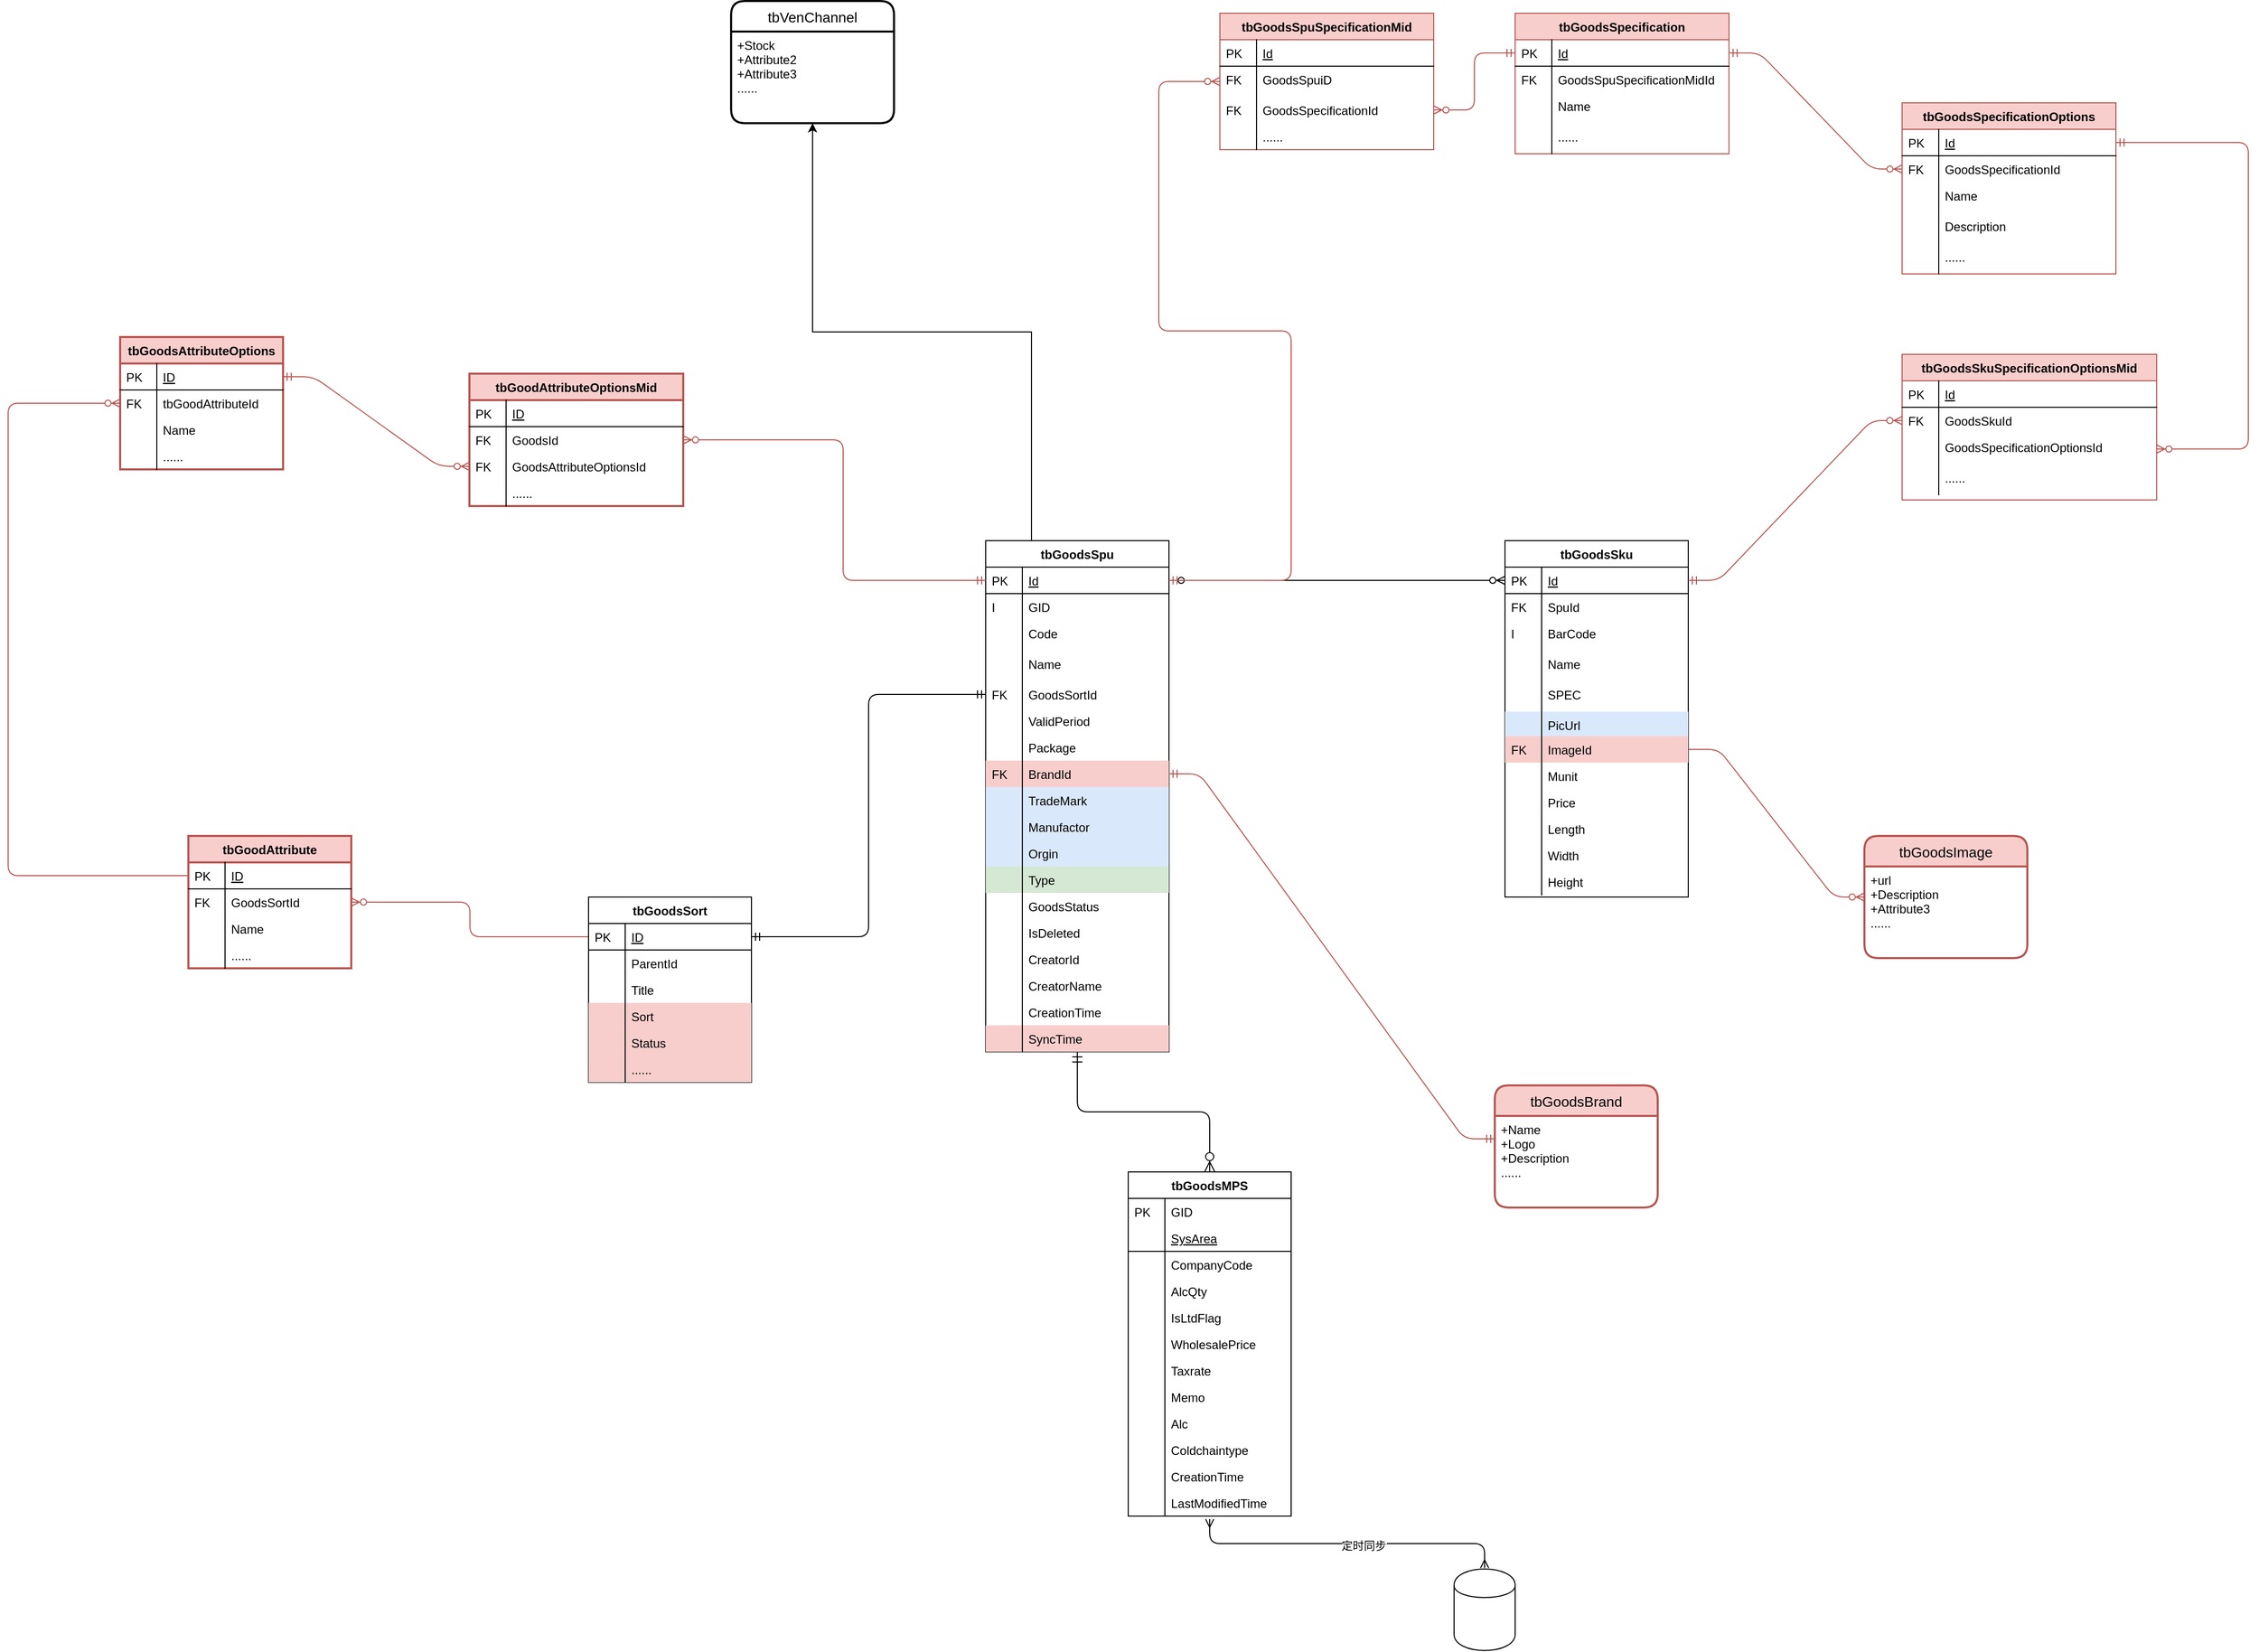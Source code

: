 <mxfile version="12.9.14" type="github">
  <diagram id="C5RBs43oDa-KdzZeNtuy" name="Page-1">
    <mxGraphModel dx="2247" dy="1973" grid="1" gridSize="10" guides="1" tooltips="1" connect="1" arrows="1" fold="1" page="1" pageScale="1" pageWidth="827" pageHeight="1169" math="0" shadow="0">
      <root>
        <mxCell id="WIyWlLk6GJQsqaUBKTNV-0" />
        <mxCell id="WIyWlLk6GJQsqaUBKTNV-1" parent="WIyWlLk6GJQsqaUBKTNV-0" />
        <mxCell id="zkfFHV4jXpPFQw0GAbJ--71" value="" style="edgeStyle=orthogonalEdgeStyle;endArrow=ERzeroToMany;startArrow=ERmandOne;shadow=0;strokeWidth=1;endSize=8;startSize=8;" parent="WIyWlLk6GJQsqaUBKTNV-1" source="zkfFHV4jXpPFQw0GAbJ--56" target="zkfFHV4jXpPFQw0GAbJ--64" edge="1">
          <mxGeometry width="100" height="100" relative="1" as="geometry">
            <mxPoint x="410" y="182" as="sourcePoint" />
            <mxPoint x="330" y="169" as="targetPoint" />
            <Array as="points" />
          </mxGeometry>
        </mxCell>
        <mxCell id="fvMyZvjCGNLHZYIWAA-W-118" style="rounded=0;orthogonalLoop=1;jettySize=auto;html=1;exitX=0.25;exitY=0;exitDx=0;exitDy=0;fontColor=#FF0000;edgeStyle=elbowEdgeStyle;elbow=vertical;" edge="1" parent="WIyWlLk6GJQsqaUBKTNV-1" source="zkfFHV4jXpPFQw0GAbJ--56" target="fvMyZvjCGNLHZYIWAA-W-107">
          <mxGeometry relative="1" as="geometry">
            <mxPoint x="462" y="-216" as="targetPoint" />
          </mxGeometry>
        </mxCell>
        <mxCell id="zkfFHV4jXpPFQw0GAbJ--56" value="tbGoodsSpu" style="swimlane;fontStyle=1;childLayout=stackLayout;horizontal=1;startSize=26;horizontalStack=0;resizeParent=1;resizeLast=0;collapsible=1;marginBottom=0;rounded=0;shadow=0;strokeWidth=1;" parent="WIyWlLk6GJQsqaUBKTNV-1" vertex="1">
          <mxGeometry x="370" y="50" width="180" height="502" as="geometry">
            <mxRectangle x="400" y="70" width="160" height="26" as="alternateBounds" />
          </mxGeometry>
        </mxCell>
        <mxCell id="zkfFHV4jXpPFQw0GAbJ--57" value="Id" style="shape=partialRectangle;top=0;left=0;right=0;bottom=1;align=left;verticalAlign=top;fillColor=none;spacingLeft=40;spacingRight=4;overflow=hidden;rotatable=0;points=[[0,0.5],[1,0.5]];portConstraint=eastwest;dropTarget=0;rounded=0;shadow=0;strokeWidth=1;fontStyle=4" parent="zkfFHV4jXpPFQw0GAbJ--56" vertex="1">
          <mxGeometry y="26" width="180" height="26" as="geometry" />
        </mxCell>
        <mxCell id="zkfFHV4jXpPFQw0GAbJ--58" value="PK" style="shape=partialRectangle;top=0;left=0;bottom=0;fillColor=none;align=left;verticalAlign=top;spacingLeft=4;spacingRight=4;overflow=hidden;rotatable=0;points=[];portConstraint=eastwest;part=1;" parent="zkfFHV4jXpPFQw0GAbJ--57" vertex="1" connectable="0">
          <mxGeometry width="36" height="26" as="geometry" />
        </mxCell>
        <mxCell id="UjwNFlfOkRKpV5nZgHc--12" value="GID" style="shape=partialRectangle;top=0;left=0;right=0;bottom=0;align=left;verticalAlign=top;fillColor=none;spacingLeft=40;spacingRight=4;overflow=hidden;rotatable=0;points=[[0,0.5],[1,0.5]];portConstraint=eastwest;dropTarget=0;rounded=0;shadow=0;strokeWidth=1;" parent="zkfFHV4jXpPFQw0GAbJ--56" vertex="1">
          <mxGeometry y="52" width="180" height="26" as="geometry" />
        </mxCell>
        <mxCell id="UjwNFlfOkRKpV5nZgHc--13" value="I" style="shape=partialRectangle;top=0;left=0;bottom=0;fillColor=none;align=left;verticalAlign=top;spacingLeft=4;spacingRight=4;overflow=hidden;rotatable=0;points=[];portConstraint=eastwest;part=1;" parent="UjwNFlfOkRKpV5nZgHc--12" vertex="1" connectable="0">
          <mxGeometry width="36" height="26" as="geometry" />
        </mxCell>
        <mxCell id="zkfFHV4jXpPFQw0GAbJ--59" value="Code" style="shape=partialRectangle;top=0;left=0;right=0;bottom=0;align=left;verticalAlign=top;fillColor=none;spacingLeft=40;spacingRight=4;overflow=hidden;rotatable=0;points=[[0,0.5],[1,0.5]];portConstraint=eastwest;dropTarget=0;rounded=0;shadow=0;strokeWidth=1;" parent="zkfFHV4jXpPFQw0GAbJ--56" vertex="1">
          <mxGeometry y="78" width="180" height="30" as="geometry" />
        </mxCell>
        <mxCell id="zkfFHV4jXpPFQw0GAbJ--60" value="" style="shape=partialRectangle;top=0;left=0;bottom=0;fillColor=none;align=left;verticalAlign=top;spacingLeft=4;spacingRight=4;overflow=hidden;rotatable=0;points=[];portConstraint=eastwest;part=1;" parent="zkfFHV4jXpPFQw0GAbJ--59" vertex="1" connectable="0">
          <mxGeometry width="36" height="30" as="geometry" />
        </mxCell>
        <mxCell id="UjwNFlfOkRKpV5nZgHc--21" value="Name" style="shape=partialRectangle;top=0;left=0;right=0;bottom=0;align=left;verticalAlign=top;fillColor=none;spacingLeft=40;spacingRight=4;overflow=hidden;rotatable=0;points=[[0,0.5],[1,0.5]];portConstraint=eastwest;dropTarget=0;rounded=0;shadow=0;strokeWidth=1;" parent="zkfFHV4jXpPFQw0GAbJ--56" vertex="1">
          <mxGeometry y="108" width="180" height="30" as="geometry" />
        </mxCell>
        <mxCell id="UjwNFlfOkRKpV5nZgHc--22" value="" style="shape=partialRectangle;top=0;left=0;bottom=0;fillColor=none;align=left;verticalAlign=top;spacingLeft=4;spacingRight=4;overflow=hidden;rotatable=0;points=[];portConstraint=eastwest;part=1;" parent="UjwNFlfOkRKpV5nZgHc--21" vertex="1" connectable="0">
          <mxGeometry width="36" height="30" as="geometry" />
        </mxCell>
        <mxCell id="UjwNFlfOkRKpV5nZgHc--25" value="GoodsSortId" style="shape=partialRectangle;top=0;left=0;right=0;bottom=0;align=left;verticalAlign=top;fillColor=none;spacingLeft=40;spacingRight=4;overflow=hidden;rotatable=0;points=[[0,0.5],[1,0.5]];portConstraint=eastwest;dropTarget=0;rounded=0;shadow=0;strokeWidth=1;" parent="zkfFHV4jXpPFQw0GAbJ--56" vertex="1">
          <mxGeometry y="138" width="180" height="26" as="geometry" />
        </mxCell>
        <mxCell id="UjwNFlfOkRKpV5nZgHc--26" value="FK" style="shape=partialRectangle;top=0;left=0;bottom=0;fillColor=none;align=left;verticalAlign=top;spacingLeft=4;spacingRight=4;overflow=hidden;rotatable=0;points=[];portConstraint=eastwest;part=1;" parent="UjwNFlfOkRKpV5nZgHc--25" vertex="1" connectable="0">
          <mxGeometry width="36" height="26" as="geometry" />
        </mxCell>
        <mxCell id="fvMyZvjCGNLHZYIWAA-W-56" value="ValidPeriod" style="shape=partialRectangle;top=0;left=0;right=0;bottom=0;align=left;verticalAlign=top;fillColor=none;spacingLeft=40;spacingRight=4;overflow=hidden;rotatable=0;points=[[0,0.5],[1,0.5]];portConstraint=eastwest;dropTarget=0;rounded=0;shadow=0;strokeWidth=1;" vertex="1" parent="zkfFHV4jXpPFQw0GAbJ--56">
          <mxGeometry y="164" width="180" height="26" as="geometry" />
        </mxCell>
        <mxCell id="fvMyZvjCGNLHZYIWAA-W-57" value="" style="shape=partialRectangle;top=0;left=0;bottom=0;fillColor=none;align=left;verticalAlign=top;spacingLeft=4;spacingRight=4;overflow=hidden;rotatable=0;points=[];portConstraint=eastwest;part=1;" vertex="1" connectable="0" parent="fvMyZvjCGNLHZYIWAA-W-56">
          <mxGeometry width="36" height="26" as="geometry" />
        </mxCell>
        <mxCell id="fvMyZvjCGNLHZYIWAA-W-86" value="Package" style="shape=partialRectangle;top=0;left=0;right=0;bottom=0;align=left;verticalAlign=top;fillColor=none;spacingLeft=40;spacingRight=4;overflow=hidden;rotatable=0;points=[[0,0.5],[1,0.5]];portConstraint=eastwest;dropTarget=0;rounded=0;shadow=0;strokeWidth=1;" vertex="1" parent="zkfFHV4jXpPFQw0GAbJ--56">
          <mxGeometry y="190" width="180" height="26" as="geometry" />
        </mxCell>
        <mxCell id="fvMyZvjCGNLHZYIWAA-W-87" value="" style="shape=partialRectangle;top=0;left=0;bottom=0;fillColor=none;align=left;verticalAlign=top;spacingLeft=4;spacingRight=4;overflow=hidden;rotatable=0;points=[];portConstraint=eastwest;part=1;" vertex="1" connectable="0" parent="fvMyZvjCGNLHZYIWAA-W-86">
          <mxGeometry width="36" height="26" as="geometry" />
        </mxCell>
        <mxCell id="fvMyZvjCGNLHZYIWAA-W-129" value="BrandId" style="shape=partialRectangle;top=0;left=0;right=0;bottom=0;align=left;verticalAlign=top;fillColor=#f8cecc;spacingLeft=40;spacingRight=4;overflow=hidden;rotatable=0;points=[[0,0.5],[1,0.5]];portConstraint=eastwest;dropTarget=0;rounded=0;shadow=0;strokeWidth=1;strokeColor=#b85450;" vertex="1" parent="zkfFHV4jXpPFQw0GAbJ--56">
          <mxGeometry y="216" width="180" height="26" as="geometry" />
        </mxCell>
        <mxCell id="fvMyZvjCGNLHZYIWAA-W-130" value="FK" style="shape=partialRectangle;top=0;left=0;bottom=0;fillColor=none;align=left;verticalAlign=top;spacingLeft=4;spacingRight=4;overflow=hidden;rotatable=0;points=[];portConstraint=eastwest;part=1;" vertex="1" connectable="0" parent="fvMyZvjCGNLHZYIWAA-W-129">
          <mxGeometry width="36" height="26" as="geometry" />
        </mxCell>
        <mxCell id="fvMyZvjCGNLHZYIWAA-W-52" value="TradeMark" style="shape=partialRectangle;top=0;left=0;right=0;bottom=0;align=left;verticalAlign=top;fillColor=#dae8fc;spacingLeft=40;spacingRight=4;overflow=hidden;rotatable=0;points=[[0,0.5],[1,0.5]];portConstraint=eastwest;dropTarget=0;rounded=0;shadow=0;strokeWidth=1;strokeColor=#6c8ebf;" vertex="1" parent="zkfFHV4jXpPFQw0GAbJ--56">
          <mxGeometry y="242" width="180" height="26" as="geometry" />
        </mxCell>
        <mxCell id="fvMyZvjCGNLHZYIWAA-W-53" value="" style="shape=partialRectangle;top=0;left=0;bottom=0;fillColor=none;align=left;verticalAlign=top;spacingLeft=4;spacingRight=4;overflow=hidden;rotatable=0;points=[];portConstraint=eastwest;part=1;" vertex="1" connectable="0" parent="fvMyZvjCGNLHZYIWAA-W-52">
          <mxGeometry width="36" height="26" as="geometry" />
        </mxCell>
        <mxCell id="fvMyZvjCGNLHZYIWAA-W-54" value="Manufactor" style="shape=partialRectangle;top=0;left=0;right=0;bottom=0;align=left;verticalAlign=top;fillColor=#dae8fc;spacingLeft=40;spacingRight=4;overflow=hidden;rotatable=0;points=[[0,0.5],[1,0.5]];portConstraint=eastwest;dropTarget=0;rounded=0;shadow=0;strokeWidth=1;strokeColor=#6c8ebf;" vertex="1" parent="zkfFHV4jXpPFQw0GAbJ--56">
          <mxGeometry y="268" width="180" height="26" as="geometry" />
        </mxCell>
        <mxCell id="fvMyZvjCGNLHZYIWAA-W-55" value="" style="shape=partialRectangle;top=0;left=0;bottom=0;fillColor=none;align=left;verticalAlign=top;spacingLeft=4;spacingRight=4;overflow=hidden;rotatable=0;points=[];portConstraint=eastwest;part=1;" vertex="1" connectable="0" parent="fvMyZvjCGNLHZYIWAA-W-54">
          <mxGeometry width="36" height="26" as="geometry" />
        </mxCell>
        <mxCell id="fvMyZvjCGNLHZYIWAA-W-42" value="Orgin" style="shape=partialRectangle;top=0;left=0;right=0;bottom=0;align=left;verticalAlign=top;fillColor=#dae8fc;spacingLeft=40;spacingRight=4;overflow=hidden;rotatable=0;points=[[0,0.5],[1,0.5]];portConstraint=eastwest;dropTarget=0;rounded=0;shadow=0;strokeWidth=1;strokeColor=#6c8ebf;" vertex="1" parent="zkfFHV4jXpPFQw0GAbJ--56">
          <mxGeometry y="294" width="180" height="26" as="geometry" />
        </mxCell>
        <mxCell id="fvMyZvjCGNLHZYIWAA-W-43" value="" style="shape=partialRectangle;top=0;left=0;bottom=0;fillColor=none;align=left;verticalAlign=top;spacingLeft=4;spacingRight=4;overflow=hidden;rotatable=0;points=[];portConstraint=eastwest;part=1;" vertex="1" connectable="0" parent="fvMyZvjCGNLHZYIWAA-W-42">
          <mxGeometry width="36" height="26" as="geometry" />
        </mxCell>
        <mxCell id="fvMyZvjCGNLHZYIWAA-W-197" value="Type" style="shape=partialRectangle;top=0;left=0;right=0;bottom=0;align=left;verticalAlign=top;fillColor=#d5e8d4;spacingLeft=40;spacingRight=4;overflow=hidden;rotatable=0;points=[[0,0.5],[1,0.5]];portConstraint=eastwest;dropTarget=0;rounded=0;shadow=0;strokeWidth=1;strokeColor=#82b366;" vertex="1" parent="zkfFHV4jXpPFQw0GAbJ--56">
          <mxGeometry y="320" width="180" height="26" as="geometry" />
        </mxCell>
        <mxCell id="fvMyZvjCGNLHZYIWAA-W-198" value="" style="shape=partialRectangle;top=0;left=0;bottom=0;fillColor=none;align=left;verticalAlign=top;spacingLeft=4;spacingRight=4;overflow=hidden;rotatable=0;points=[];portConstraint=eastwest;part=1;" vertex="1" connectable="0" parent="fvMyZvjCGNLHZYIWAA-W-197">
          <mxGeometry width="36" height="26" as="geometry" />
        </mxCell>
        <mxCell id="fvMyZvjCGNLHZYIWAA-W-96" value="GoodsStatus" style="shape=partialRectangle;top=0;left=0;right=0;bottom=0;align=left;verticalAlign=top;fillColor=none;spacingLeft=40;spacingRight=4;overflow=hidden;rotatable=0;points=[[0,0.5],[1,0.5]];portConstraint=eastwest;dropTarget=0;rounded=0;shadow=0;strokeWidth=1;" vertex="1" parent="zkfFHV4jXpPFQw0GAbJ--56">
          <mxGeometry y="346" width="180" height="26" as="geometry" />
        </mxCell>
        <mxCell id="fvMyZvjCGNLHZYIWAA-W-97" value="" style="shape=partialRectangle;top=0;left=0;bottom=0;fillColor=none;align=left;verticalAlign=top;spacingLeft=4;spacingRight=4;overflow=hidden;rotatable=0;points=[];portConstraint=eastwest;part=1;" vertex="1" connectable="0" parent="fvMyZvjCGNLHZYIWAA-W-96">
          <mxGeometry width="36" height="26" as="geometry" />
        </mxCell>
        <mxCell id="fvMyZvjCGNLHZYIWAA-W-98" value="IsDeleted" style="shape=partialRectangle;top=0;left=0;right=0;bottom=0;align=left;verticalAlign=top;fillColor=none;spacingLeft=40;spacingRight=4;overflow=hidden;rotatable=0;points=[[0,0.5],[1,0.5]];portConstraint=eastwest;dropTarget=0;rounded=0;shadow=0;strokeWidth=1;" vertex="1" parent="zkfFHV4jXpPFQw0GAbJ--56">
          <mxGeometry y="372" width="180" height="26" as="geometry" />
        </mxCell>
        <mxCell id="fvMyZvjCGNLHZYIWAA-W-99" value="" style="shape=partialRectangle;top=0;left=0;bottom=0;fillColor=none;align=left;verticalAlign=top;spacingLeft=4;spacingRight=4;overflow=hidden;rotatable=0;points=[];portConstraint=eastwest;part=1;" vertex="1" connectable="0" parent="fvMyZvjCGNLHZYIWAA-W-98">
          <mxGeometry width="36" height="26" as="geometry" />
        </mxCell>
        <mxCell id="fvMyZvjCGNLHZYIWAA-W-88" value="CreatorId" style="shape=partialRectangle;top=0;left=0;right=0;bottom=0;align=left;verticalAlign=top;fillColor=none;spacingLeft=40;spacingRight=4;overflow=hidden;rotatable=0;points=[[0,0.5],[1,0.5]];portConstraint=eastwest;dropTarget=0;rounded=0;shadow=0;strokeWidth=1;" vertex="1" parent="zkfFHV4jXpPFQw0GAbJ--56">
          <mxGeometry y="398" width="180" height="26" as="geometry" />
        </mxCell>
        <mxCell id="fvMyZvjCGNLHZYIWAA-W-89" value="" style="shape=partialRectangle;top=0;left=0;bottom=0;fillColor=none;align=left;verticalAlign=top;spacingLeft=4;spacingRight=4;overflow=hidden;rotatable=0;points=[];portConstraint=eastwest;part=1;" vertex="1" connectable="0" parent="fvMyZvjCGNLHZYIWAA-W-88">
          <mxGeometry width="36" height="26" as="geometry" />
        </mxCell>
        <mxCell id="fvMyZvjCGNLHZYIWAA-W-90" value="CreatorName" style="shape=partialRectangle;top=0;left=0;right=0;bottom=0;align=left;verticalAlign=top;fillColor=none;spacingLeft=40;spacingRight=4;overflow=hidden;rotatable=0;points=[[0,0.5],[1,0.5]];portConstraint=eastwest;dropTarget=0;rounded=0;shadow=0;strokeWidth=1;" vertex="1" parent="zkfFHV4jXpPFQw0GAbJ--56">
          <mxGeometry y="424" width="180" height="26" as="geometry" />
        </mxCell>
        <mxCell id="fvMyZvjCGNLHZYIWAA-W-91" value="" style="shape=partialRectangle;top=0;left=0;bottom=0;fillColor=none;align=left;verticalAlign=top;spacingLeft=4;spacingRight=4;overflow=hidden;rotatable=0;points=[];portConstraint=eastwest;part=1;" vertex="1" connectable="0" parent="fvMyZvjCGNLHZYIWAA-W-90">
          <mxGeometry width="36" height="26" as="geometry" />
        </mxCell>
        <mxCell id="fvMyZvjCGNLHZYIWAA-W-92" value="CreationTime" style="shape=partialRectangle;top=0;left=0;right=0;bottom=0;align=left;verticalAlign=top;fillColor=none;spacingLeft=40;spacingRight=4;overflow=hidden;rotatable=0;points=[[0,0.5],[1,0.5]];portConstraint=eastwest;dropTarget=0;rounded=0;shadow=0;strokeWidth=1;" vertex="1" parent="zkfFHV4jXpPFQw0GAbJ--56">
          <mxGeometry y="450" width="180" height="26" as="geometry" />
        </mxCell>
        <mxCell id="fvMyZvjCGNLHZYIWAA-W-93" value="" style="shape=partialRectangle;top=0;left=0;bottom=0;fillColor=none;align=left;verticalAlign=top;spacingLeft=4;spacingRight=4;overflow=hidden;rotatable=0;points=[];portConstraint=eastwest;part=1;" vertex="1" connectable="0" parent="fvMyZvjCGNLHZYIWAA-W-92">
          <mxGeometry width="36" height="26" as="geometry" />
        </mxCell>
        <mxCell id="fvMyZvjCGNLHZYIWAA-W-94" value="SyncTime" style="shape=partialRectangle;top=0;left=0;right=0;bottom=0;align=left;verticalAlign=top;fillColor=#f8cecc;spacingLeft=40;spacingRight=4;overflow=hidden;rotatable=0;points=[[0,0.5],[1,0.5]];portConstraint=eastwest;dropTarget=0;rounded=0;shadow=0;strokeWidth=1;strokeColor=#b85450;" vertex="1" parent="zkfFHV4jXpPFQw0GAbJ--56">
          <mxGeometry y="476" width="180" height="26" as="geometry" />
        </mxCell>
        <mxCell id="fvMyZvjCGNLHZYIWAA-W-95" value="" style="shape=partialRectangle;top=0;left=0;bottom=0;fillColor=none;align=left;verticalAlign=top;spacingLeft=4;spacingRight=4;overflow=hidden;rotatable=0;points=[];portConstraint=eastwest;part=1;" vertex="1" connectable="0" parent="fvMyZvjCGNLHZYIWAA-W-94">
          <mxGeometry width="36" height="26" as="geometry" />
        </mxCell>
        <mxCell id="HRXQNA15yxT9b7QjNcUA-1" value="" style="shape=cylinder;whiteSpace=wrap;html=1;boundedLbl=1;backgroundOutline=1;" parent="WIyWlLk6GJQsqaUBKTNV-1" vertex="1">
          <mxGeometry x="830" y="1060" width="60" height="80" as="geometry" />
        </mxCell>
        <mxCell id="fvMyZvjCGNLHZYIWAA-W-40" value="" style="edgeStyle=elbowEdgeStyle;fontSize=12;html=1;endArrow=ERmany;startArrow=ERmany;exitX=0.5;exitY=1.115;exitDx=0;exitDy=0;exitPerimeter=0;elbow=vertical;" edge="1" parent="WIyWlLk6GJQsqaUBKTNV-1" source="fvMyZvjCGNLHZYIWAA-W-17">
          <mxGeometry width="100" height="100" relative="1" as="geometry">
            <mxPoint x="550" y="1179" as="sourcePoint" />
            <mxPoint x="860" y="1059" as="targetPoint" />
          </mxGeometry>
        </mxCell>
        <mxCell id="fvMyZvjCGNLHZYIWAA-W-101" value="&lt;font color=&quot;#000000&quot;&gt;定时同步&lt;/font&gt;" style="edgeLabel;html=1;align=center;verticalAlign=middle;resizable=0;points=[];fontColor=#FF0000;" vertex="1" connectable="0" parent="fvMyZvjCGNLHZYIWAA-W-40">
          <mxGeometry x="0.097" y="-2" relative="1" as="geometry">
            <mxPoint as="offset" />
          </mxGeometry>
        </mxCell>
        <mxCell id="fvMyZvjCGNLHZYIWAA-W-41" value="" style="edgeStyle=entityRelationEdgeStyle;fontSize=12;html=1;endArrow=ERzeroToMany;startArrow=ERzeroToOne;exitX=1;exitY=0.5;exitDx=0;exitDy=0;entryX=0;entryY=0.5;entryDx=0;entryDy=0;" edge="1" parent="WIyWlLk6GJQsqaUBKTNV-1" source="zkfFHV4jXpPFQw0GAbJ--57" target="fvMyZvjCGNLHZYIWAA-W-26">
          <mxGeometry width="100" height="100" relative="1" as="geometry">
            <mxPoint x="490" y="450" as="sourcePoint" />
            <mxPoint x="809" y="63" as="targetPoint" />
          </mxGeometry>
        </mxCell>
        <mxCell id="zkfFHV4jXpPFQw0GAbJ--64" value="tbGoodsMPS" style="swimlane;fontStyle=1;childLayout=stackLayout;horizontal=1;startSize=26;horizontalStack=0;resizeParent=1;resizeLast=0;collapsible=1;marginBottom=0;rounded=0;shadow=0;strokeWidth=1;" parent="WIyWlLk6GJQsqaUBKTNV-1" vertex="1">
          <mxGeometry x="510" y="670" width="160" height="338" as="geometry">
            <mxRectangle x="260" y="270" width="160" height="26" as="alternateBounds" />
          </mxGeometry>
        </mxCell>
        <mxCell id="fvMyZvjCGNLHZYIWAA-W-5" value="GID" style="shape=partialRectangle;top=0;left=0;right=0;bottom=0;align=left;verticalAlign=top;fillColor=none;spacingLeft=40;spacingRight=4;overflow=hidden;rotatable=0;points=[[0,0.5],[1,0.5]];portConstraint=eastwest;dropTarget=0;rounded=0;shadow=0;strokeWidth=1;" vertex="1" parent="zkfFHV4jXpPFQw0GAbJ--64">
          <mxGeometry y="26" width="160" height="26" as="geometry" />
        </mxCell>
        <mxCell id="fvMyZvjCGNLHZYIWAA-W-6" value="PK" style="shape=partialRectangle;top=0;left=0;bottom=0;fillColor=none;align=left;verticalAlign=top;spacingLeft=4;spacingRight=4;overflow=hidden;rotatable=0;points=[];portConstraint=eastwest;part=1;" vertex="1" connectable="0" parent="fvMyZvjCGNLHZYIWAA-W-5">
          <mxGeometry width="36" height="26" as="geometry" />
        </mxCell>
        <mxCell id="zkfFHV4jXpPFQw0GAbJ--65" value="SysArea" style="shape=partialRectangle;top=0;left=0;right=0;bottom=1;align=left;verticalAlign=top;fillColor=none;spacingLeft=40;spacingRight=4;overflow=hidden;rotatable=0;points=[[0,0.5],[1,0.5]];portConstraint=eastwest;dropTarget=0;rounded=0;shadow=0;strokeWidth=1;fontStyle=4" parent="zkfFHV4jXpPFQw0GAbJ--64" vertex="1">
          <mxGeometry y="52" width="160" height="26" as="geometry" />
        </mxCell>
        <mxCell id="zkfFHV4jXpPFQw0GAbJ--66" value="" style="shape=partialRectangle;top=0;left=0;bottom=0;fillColor=none;align=left;verticalAlign=top;spacingLeft=4;spacingRight=4;overflow=hidden;rotatable=0;points=[];portConstraint=eastwest;part=1;" parent="zkfFHV4jXpPFQw0GAbJ--65" vertex="1" connectable="0">
          <mxGeometry width="36" height="26" as="geometry" />
        </mxCell>
        <mxCell id="fvMyZvjCGNLHZYIWAA-W-13" value="CompanyCode" style="shape=partialRectangle;top=0;left=0;right=0;bottom=0;align=left;verticalAlign=top;fillColor=none;spacingLeft=40;spacingRight=4;overflow=hidden;rotatable=0;points=[[0,0.5],[1,0.5]];portConstraint=eastwest;dropTarget=0;rounded=0;shadow=0;strokeWidth=1;" vertex="1" parent="zkfFHV4jXpPFQw0GAbJ--64">
          <mxGeometry y="78" width="160" height="26" as="geometry" />
        </mxCell>
        <mxCell id="fvMyZvjCGNLHZYIWAA-W-14" value="" style="shape=partialRectangle;top=0;left=0;bottom=0;fillColor=none;align=left;verticalAlign=top;spacingLeft=4;spacingRight=4;overflow=hidden;rotatable=0;points=[];portConstraint=eastwest;part=1;" vertex="1" connectable="0" parent="fvMyZvjCGNLHZYIWAA-W-13">
          <mxGeometry width="36" height="26" as="geometry" />
        </mxCell>
        <mxCell id="zkfFHV4jXpPFQw0GAbJ--67" value="AlcQty" style="shape=partialRectangle;top=0;left=0;right=0;bottom=0;align=left;verticalAlign=top;fillColor=none;spacingLeft=40;spacingRight=4;overflow=hidden;rotatable=0;points=[[0,0.5],[1,0.5]];portConstraint=eastwest;dropTarget=0;rounded=0;shadow=0;strokeWidth=1;" parent="zkfFHV4jXpPFQw0GAbJ--64" vertex="1">
          <mxGeometry y="104" width="160" height="26" as="geometry" />
        </mxCell>
        <mxCell id="zkfFHV4jXpPFQw0GAbJ--68" value="" style="shape=partialRectangle;top=0;left=0;bottom=0;fillColor=none;align=left;verticalAlign=top;spacingLeft=4;spacingRight=4;overflow=hidden;rotatable=0;points=[];portConstraint=eastwest;part=1;" parent="zkfFHV4jXpPFQw0GAbJ--67" vertex="1" connectable="0">
          <mxGeometry width="36" height="26" as="geometry" />
        </mxCell>
        <mxCell id="zkfFHV4jXpPFQw0GAbJ--69" value="IsLtdFlag" style="shape=partialRectangle;top=0;left=0;right=0;bottom=0;align=left;verticalAlign=top;fillColor=none;spacingLeft=40;spacingRight=4;overflow=hidden;rotatable=0;points=[[0,0.5],[1,0.5]];portConstraint=eastwest;dropTarget=0;rounded=0;shadow=0;strokeWidth=1;" parent="zkfFHV4jXpPFQw0GAbJ--64" vertex="1">
          <mxGeometry y="130" width="160" height="26" as="geometry" />
        </mxCell>
        <mxCell id="zkfFHV4jXpPFQw0GAbJ--70" value="" style="shape=partialRectangle;top=0;left=0;bottom=0;fillColor=none;align=left;verticalAlign=top;spacingLeft=4;spacingRight=4;overflow=hidden;rotatable=0;points=[];portConstraint=eastwest;part=1;" parent="zkfFHV4jXpPFQw0GAbJ--69" vertex="1" connectable="0">
          <mxGeometry width="36" height="26" as="geometry" />
        </mxCell>
        <mxCell id="fvMyZvjCGNLHZYIWAA-W-7" value="WholesalePrice" style="shape=partialRectangle;top=0;left=0;right=0;bottom=0;align=left;verticalAlign=top;fillColor=none;spacingLeft=40;spacingRight=4;overflow=hidden;rotatable=0;points=[[0,0.5],[1,0.5]];portConstraint=eastwest;dropTarget=0;rounded=0;shadow=0;strokeWidth=1;" vertex="1" parent="zkfFHV4jXpPFQw0GAbJ--64">
          <mxGeometry y="156" width="160" height="26" as="geometry" />
        </mxCell>
        <mxCell id="fvMyZvjCGNLHZYIWAA-W-8" value="" style="shape=partialRectangle;top=0;left=0;bottom=0;fillColor=none;align=left;verticalAlign=top;spacingLeft=4;spacingRight=4;overflow=hidden;rotatable=0;points=[];portConstraint=eastwest;part=1;" vertex="1" connectable="0" parent="fvMyZvjCGNLHZYIWAA-W-7">
          <mxGeometry width="36" height="26" as="geometry" />
        </mxCell>
        <mxCell id="fvMyZvjCGNLHZYIWAA-W-9" value="Taxrate" style="shape=partialRectangle;top=0;left=0;right=0;bottom=0;align=left;verticalAlign=top;fillColor=none;spacingLeft=40;spacingRight=4;overflow=hidden;rotatable=0;points=[[0,0.5],[1,0.5]];portConstraint=eastwest;dropTarget=0;rounded=0;shadow=0;strokeWidth=1;" vertex="1" parent="zkfFHV4jXpPFQw0GAbJ--64">
          <mxGeometry y="182" width="160" height="26" as="geometry" />
        </mxCell>
        <mxCell id="fvMyZvjCGNLHZYIWAA-W-10" value="" style="shape=partialRectangle;top=0;left=0;bottom=0;fillColor=none;align=left;verticalAlign=top;spacingLeft=4;spacingRight=4;overflow=hidden;rotatable=0;points=[];portConstraint=eastwest;part=1;" vertex="1" connectable="0" parent="fvMyZvjCGNLHZYIWAA-W-9">
          <mxGeometry width="36" height="26" as="geometry" />
        </mxCell>
        <mxCell id="fvMyZvjCGNLHZYIWAA-W-11" value="Memo" style="shape=partialRectangle;top=0;left=0;right=0;bottom=0;align=left;verticalAlign=top;fillColor=none;spacingLeft=40;spacingRight=4;overflow=hidden;rotatable=0;points=[[0,0.5],[1,0.5]];portConstraint=eastwest;dropTarget=0;rounded=0;shadow=0;strokeWidth=1;" vertex="1" parent="zkfFHV4jXpPFQw0GAbJ--64">
          <mxGeometry y="208" width="160" height="26" as="geometry" />
        </mxCell>
        <mxCell id="fvMyZvjCGNLHZYIWAA-W-12" value="" style="shape=partialRectangle;top=0;left=0;bottom=0;fillColor=none;align=left;verticalAlign=top;spacingLeft=4;spacingRight=4;overflow=hidden;rotatable=0;points=[];portConstraint=eastwest;part=1;" vertex="1" connectable="0" parent="fvMyZvjCGNLHZYIWAA-W-11">
          <mxGeometry width="36" height="26" as="geometry" />
        </mxCell>
        <mxCell id="fvMyZvjCGNLHZYIWAA-W-19" value="Alc" style="shape=partialRectangle;top=0;left=0;right=0;bottom=0;align=left;verticalAlign=top;fillColor=none;spacingLeft=40;spacingRight=4;overflow=hidden;rotatable=0;points=[[0,0.5],[1,0.5]];portConstraint=eastwest;dropTarget=0;rounded=0;shadow=0;strokeWidth=1;" vertex="1" parent="zkfFHV4jXpPFQw0GAbJ--64">
          <mxGeometry y="234" width="160" height="26" as="geometry" />
        </mxCell>
        <mxCell id="fvMyZvjCGNLHZYIWAA-W-20" value="" style="shape=partialRectangle;top=0;left=0;bottom=0;fillColor=none;align=left;verticalAlign=top;spacingLeft=4;spacingRight=4;overflow=hidden;rotatable=0;points=[];portConstraint=eastwest;part=1;" vertex="1" connectable="0" parent="fvMyZvjCGNLHZYIWAA-W-19">
          <mxGeometry width="36" height="26" as="geometry" />
        </mxCell>
        <mxCell id="fvMyZvjCGNLHZYIWAA-W-21" value="Coldchaintype" style="shape=partialRectangle;top=0;left=0;right=0;bottom=0;align=left;verticalAlign=top;fillColor=none;spacingLeft=40;spacingRight=4;overflow=hidden;rotatable=0;points=[[0,0.5],[1,0.5]];portConstraint=eastwest;dropTarget=0;rounded=0;shadow=0;strokeWidth=1;" vertex="1" parent="zkfFHV4jXpPFQw0GAbJ--64">
          <mxGeometry y="260" width="160" height="26" as="geometry" />
        </mxCell>
        <mxCell id="fvMyZvjCGNLHZYIWAA-W-22" value="" style="shape=partialRectangle;top=0;left=0;bottom=0;fillColor=none;align=left;verticalAlign=top;spacingLeft=4;spacingRight=4;overflow=hidden;rotatable=0;points=[];portConstraint=eastwest;part=1;" vertex="1" connectable="0" parent="fvMyZvjCGNLHZYIWAA-W-21">
          <mxGeometry width="36" height="26" as="geometry" />
        </mxCell>
        <mxCell id="fvMyZvjCGNLHZYIWAA-W-15" value="CreationTime" style="shape=partialRectangle;top=0;left=0;right=0;bottom=0;align=left;verticalAlign=top;fillColor=none;spacingLeft=40;spacingRight=4;overflow=hidden;rotatable=0;points=[[0,0.5],[1,0.5]];portConstraint=eastwest;dropTarget=0;rounded=0;shadow=0;strokeWidth=1;" vertex="1" parent="zkfFHV4jXpPFQw0GAbJ--64">
          <mxGeometry y="286" width="160" height="26" as="geometry" />
        </mxCell>
        <mxCell id="fvMyZvjCGNLHZYIWAA-W-16" value="" style="shape=partialRectangle;top=0;left=0;bottom=0;fillColor=none;align=left;verticalAlign=top;spacingLeft=4;spacingRight=4;overflow=hidden;rotatable=0;points=[];portConstraint=eastwest;part=1;" vertex="1" connectable="0" parent="fvMyZvjCGNLHZYIWAA-W-15">
          <mxGeometry width="36" height="26" as="geometry" />
        </mxCell>
        <mxCell id="fvMyZvjCGNLHZYIWAA-W-17" value="LastModifiedTime" style="shape=partialRectangle;top=0;left=0;right=0;bottom=0;align=left;verticalAlign=top;fillColor=none;spacingLeft=40;spacingRight=4;overflow=hidden;rotatable=0;points=[[0,0.5],[1,0.5]];portConstraint=eastwest;dropTarget=0;rounded=0;shadow=0;strokeWidth=1;" vertex="1" parent="zkfFHV4jXpPFQw0GAbJ--64">
          <mxGeometry y="312" width="160" height="26" as="geometry" />
        </mxCell>
        <mxCell id="fvMyZvjCGNLHZYIWAA-W-18" value="" style="shape=partialRectangle;top=0;left=0;bottom=0;fillColor=none;align=left;verticalAlign=top;spacingLeft=4;spacingRight=4;overflow=hidden;rotatable=0;points=[];portConstraint=eastwest;part=1;" vertex="1" connectable="0" parent="fvMyZvjCGNLHZYIWAA-W-17">
          <mxGeometry width="36" height="26" as="geometry" />
        </mxCell>
        <mxCell id="fvMyZvjCGNLHZYIWAA-W-119" value="" style="edgeStyle=entityRelationEdgeStyle;fontSize=12;html=1;endArrow=ERzeroToMany;endFill=1;exitX=1;exitY=0.5;exitDx=0;exitDy=0;fillColor=#f8cecc;strokeColor=#b85450;" edge="1" parent="WIyWlLk6GJQsqaUBKTNV-1" source="fvMyZvjCGNLHZYIWAA-W-134" target="fvMyZvjCGNLHZYIWAA-W-120">
          <mxGeometry width="100" height="100" relative="1" as="geometry">
            <mxPoint x="703" y="410" as="sourcePoint" />
            <mxPoint x="763" y="400" as="targetPoint" />
          </mxGeometry>
        </mxCell>
        <mxCell id="fvMyZvjCGNLHZYIWAA-W-131" value="" style="edgeStyle=entityRelationEdgeStyle;fontSize=12;html=1;endArrow=ERmandOne;startArrow=ERmandOne;entryX=0;entryY=0.25;entryDx=0;entryDy=0;fillColor=#f8cecc;strokeColor=#b85450;" edge="1" parent="WIyWlLk6GJQsqaUBKTNV-1" source="fvMyZvjCGNLHZYIWAA-W-129" target="fvMyZvjCGNLHZYIWAA-W-125">
          <mxGeometry width="100" height="100" relative="1" as="geometry">
            <mxPoint x="610" y="510" as="sourcePoint" />
            <mxPoint x="710" y="410" as="targetPoint" />
          </mxGeometry>
        </mxCell>
        <mxCell id="fvMyZvjCGNLHZYIWAA-W-163" value="" style="fontSize=12;html=1;endArrow=ERzeroToMany;endFill=1;exitX=0;exitY=0.5;exitDx=0;exitDy=0;entryX=1;entryY=0.5;entryDx=0;entryDy=0;edgeStyle=orthogonalEdgeStyle;elbow=vertical;fillColor=#f8cecc;strokeColor=#b85450;" edge="1" parent="WIyWlLk6GJQsqaUBKTNV-1" source="zkfFHV4jXpPFQw0GAbJ--52" target="fvMyZvjCGNLHZYIWAA-W-155">
          <mxGeometry width="100" height="100" relative="1" as="geometry">
            <mxPoint x="-110" y="510" as="sourcePoint" />
            <mxPoint x="-190" y="690" as="targetPoint" />
          </mxGeometry>
        </mxCell>
        <mxCell id="fvMyZvjCGNLHZYIWAA-W-178" value="" style="edgeStyle=elbowEdgeStyle;fontSize=12;html=1;endArrow=ERzeroToMany;endFill=1;exitX=0;exitY=0.5;exitDx=0;exitDy=0;entryX=0;entryY=0.5;entryDx=0;entryDy=0;fillColor=#f8cecc;strokeColor=#b85450;" edge="1" parent="WIyWlLk6GJQsqaUBKTNV-1" source="fvMyZvjCGNLHZYIWAA-W-153" target="fvMyZvjCGNLHZYIWAA-W-168">
          <mxGeometry width="100" height="100" relative="1" as="geometry">
            <mxPoint x="-640" y="270" as="sourcePoint" />
            <mxPoint x="-430" y="400" as="targetPoint" />
            <Array as="points">
              <mxPoint x="-590" y="170" />
            </Array>
          </mxGeometry>
        </mxCell>
        <mxCell id="fvMyZvjCGNLHZYIWAA-W-179" value="" style="edgeStyle=elbowEdgeStyle;fontSize=12;html=1;endArrow=ERmandOne;startArrow=ERmandOne;exitX=1;exitY=0.5;exitDx=0;exitDy=0;entryX=0;entryY=0.5;entryDx=0;entryDy=0;" edge="1" parent="WIyWlLk6GJQsqaUBKTNV-1" source="zkfFHV4jXpPFQw0GAbJ--52" target="UjwNFlfOkRKpV5nZgHc--25">
          <mxGeometry width="100" height="100" relative="1" as="geometry">
            <mxPoint x="280" y="250" as="sourcePoint" />
            <mxPoint x="380" y="150" as="targetPoint" />
          </mxGeometry>
        </mxCell>
        <mxCell id="fvMyZvjCGNLHZYIWAA-W-186" value="" style="edgeStyle=elbowEdgeStyle;fontSize=12;html=1;endArrow=ERzeroToMany;startArrow=ERmandOne;exitX=0;exitY=0.5;exitDx=0;exitDy=0;entryX=1;entryY=0.5;entryDx=0;entryDy=0;endFill=1;fillColor=#f8cecc;strokeColor=#b85450;" edge="1" parent="WIyWlLk6GJQsqaUBKTNV-1" source="zkfFHV4jXpPFQw0GAbJ--57" target="fvMyZvjCGNLHZYIWAA-W-144">
          <mxGeometry width="100" height="100" relative="1" as="geometry">
            <mxPoint x="340" y="304" as="sourcePoint" />
            <mxPoint x="200" y="410" as="targetPoint" />
            <Array as="points">
              <mxPoint x="230" y="30" />
            </Array>
          </mxGeometry>
        </mxCell>
        <mxCell id="fvMyZvjCGNLHZYIWAA-W-189" value="" style="edgeStyle=entityRelationEdgeStyle;fontSize=12;html=1;endArrow=ERzeroToMany;startArrow=ERmandOne;exitX=1;exitY=0.5;exitDx=0;exitDy=0;entryX=0;entryY=0.5;entryDx=0;entryDy=0;endFill=1;fillColor=#f8cecc;strokeColor=#b85450;" edge="1" parent="WIyWlLk6GJQsqaUBKTNV-1" source="fvMyZvjCGNLHZYIWAA-W-166" target="fvMyZvjCGNLHZYIWAA-W-146">
          <mxGeometry width="100" height="100" relative="1" as="geometry">
            <mxPoint x="-7" y="-204" as="sourcePoint" />
            <mxPoint x="93" y="-304" as="targetPoint" />
          </mxGeometry>
        </mxCell>
        <mxCell id="zkfFHV4jXpPFQw0GAbJ--51" value="tbGoodsSort" style="swimlane;fontStyle=1;childLayout=stackLayout;horizontal=1;startSize=26;horizontalStack=0;resizeParent=1;resizeLast=0;collapsible=1;marginBottom=0;rounded=0;shadow=0;strokeWidth=1;" parent="WIyWlLk6GJQsqaUBKTNV-1" vertex="1">
          <mxGeometry x="-20" y="400" width="160" height="182" as="geometry">
            <mxRectangle x="20" y="80" width="160" height="26" as="alternateBounds" />
          </mxGeometry>
        </mxCell>
        <mxCell id="zkfFHV4jXpPFQw0GAbJ--52" value="ID" style="shape=partialRectangle;top=0;left=0;right=0;bottom=1;align=left;verticalAlign=top;fillColor=none;spacingLeft=40;spacingRight=4;overflow=hidden;rotatable=0;points=[[0,0.5],[1,0.5]];portConstraint=eastwest;dropTarget=0;rounded=0;shadow=0;strokeWidth=1;fontStyle=4" parent="zkfFHV4jXpPFQw0GAbJ--51" vertex="1">
          <mxGeometry y="26" width="160" height="26" as="geometry" />
        </mxCell>
        <mxCell id="zkfFHV4jXpPFQw0GAbJ--53" value="PK" style="shape=partialRectangle;top=0;left=0;bottom=0;fillColor=none;align=left;verticalAlign=top;spacingLeft=4;spacingRight=4;overflow=hidden;rotatable=0;points=[];portConstraint=eastwest;part=1;" parent="zkfFHV4jXpPFQw0GAbJ--52" vertex="1" connectable="0">
          <mxGeometry width="36" height="26" as="geometry" />
        </mxCell>
        <mxCell id="UjwNFlfOkRKpV5nZgHc--23" value="ParentId" style="shape=partialRectangle;top=0;left=0;right=0;bottom=0;align=left;verticalAlign=top;fillColor=none;spacingLeft=40;spacingRight=4;overflow=hidden;rotatable=0;points=[[0,0.5],[1,0.5]];portConstraint=eastwest;dropTarget=0;rounded=0;shadow=0;strokeWidth=1;" parent="zkfFHV4jXpPFQw0GAbJ--51" vertex="1">
          <mxGeometry y="52" width="160" height="26" as="geometry" />
        </mxCell>
        <mxCell id="UjwNFlfOkRKpV5nZgHc--24" value="" style="shape=partialRectangle;top=0;left=0;bottom=0;fillColor=none;align=left;verticalAlign=top;spacingLeft=4;spacingRight=4;overflow=hidden;rotatable=0;points=[];portConstraint=eastwest;part=1;" parent="UjwNFlfOkRKpV5nZgHc--23" vertex="1" connectable="0">
          <mxGeometry width="36" height="26" as="geometry" />
        </mxCell>
        <mxCell id="zkfFHV4jXpPFQw0GAbJ--54" value="Title" style="shape=partialRectangle;top=0;left=0;right=0;bottom=0;align=left;verticalAlign=top;fillColor=none;spacingLeft=40;spacingRight=4;overflow=hidden;rotatable=0;points=[[0,0.5],[1,0.5]];portConstraint=eastwest;dropTarget=0;rounded=0;shadow=0;strokeWidth=1;" parent="zkfFHV4jXpPFQw0GAbJ--51" vertex="1">
          <mxGeometry y="78" width="160" height="26" as="geometry" />
        </mxCell>
        <mxCell id="zkfFHV4jXpPFQw0GAbJ--55" value="" style="shape=partialRectangle;top=0;left=0;bottom=0;fillColor=none;align=left;verticalAlign=top;spacingLeft=4;spacingRight=4;overflow=hidden;rotatable=0;points=[];portConstraint=eastwest;part=1;" parent="zkfFHV4jXpPFQw0GAbJ--54" vertex="1" connectable="0">
          <mxGeometry width="36" height="26" as="geometry" />
        </mxCell>
        <mxCell id="fvMyZvjCGNLHZYIWAA-W-102" value="Sort" style="shape=partialRectangle;top=0;left=0;right=0;bottom=0;align=left;verticalAlign=top;fillColor=#f8cecc;spacingLeft=40;spacingRight=4;overflow=hidden;rotatable=0;points=[[0,0.5],[1,0.5]];portConstraint=eastwest;dropTarget=0;rounded=0;shadow=0;strokeWidth=1;strokeColor=#b85450;" vertex="1" parent="zkfFHV4jXpPFQw0GAbJ--51">
          <mxGeometry y="104" width="160" height="26" as="geometry" />
        </mxCell>
        <mxCell id="fvMyZvjCGNLHZYIWAA-W-103" value="" style="shape=partialRectangle;top=0;left=0;bottom=0;fillColor=none;align=left;verticalAlign=top;spacingLeft=4;spacingRight=4;overflow=hidden;rotatable=0;points=[];portConstraint=eastwest;part=1;" vertex="1" connectable="0" parent="fvMyZvjCGNLHZYIWAA-W-102">
          <mxGeometry width="36" height="26" as="geometry" />
        </mxCell>
        <mxCell id="fvMyZvjCGNLHZYIWAA-W-104" value="Status" style="shape=partialRectangle;top=0;left=0;right=0;bottom=0;align=left;verticalAlign=top;fillColor=#f8cecc;spacingLeft=40;spacingRight=4;overflow=hidden;rotatable=0;points=[[0,0.5],[1,0.5]];portConstraint=eastwest;dropTarget=0;rounded=0;shadow=0;strokeWidth=1;strokeColor=#b85450;" vertex="1" parent="zkfFHV4jXpPFQw0GAbJ--51">
          <mxGeometry y="130" width="160" height="26" as="geometry" />
        </mxCell>
        <mxCell id="fvMyZvjCGNLHZYIWAA-W-105" value="" style="shape=partialRectangle;top=0;left=0;bottom=0;fillColor=none;align=left;verticalAlign=top;spacingLeft=4;spacingRight=4;overflow=hidden;rotatable=0;points=[];portConstraint=eastwest;part=1;" vertex="1" connectable="0" parent="fvMyZvjCGNLHZYIWAA-W-104">
          <mxGeometry width="36" height="26" as="geometry" />
        </mxCell>
        <mxCell id="fvMyZvjCGNLHZYIWAA-W-190" value="......" style="shape=partialRectangle;top=0;left=0;right=0;bottom=0;align=left;verticalAlign=top;fillColor=#f8cecc;spacingLeft=40;spacingRight=4;overflow=hidden;rotatable=0;points=[[0,0.5],[1,0.5]];portConstraint=eastwest;dropTarget=0;rounded=0;shadow=0;strokeWidth=1;strokeColor=#b85450;" vertex="1" parent="zkfFHV4jXpPFQw0GAbJ--51">
          <mxGeometry y="156" width="160" height="26" as="geometry" />
        </mxCell>
        <mxCell id="fvMyZvjCGNLHZYIWAA-W-191" value="" style="shape=partialRectangle;top=0;left=0;bottom=0;fillColor=none;align=left;verticalAlign=top;spacingLeft=4;spacingRight=4;overflow=hidden;rotatable=0;points=[];portConstraint=eastwest;part=1;" vertex="1" connectable="0" parent="fvMyZvjCGNLHZYIWAA-W-190">
          <mxGeometry width="36" height="26" as="geometry" />
        </mxCell>
        <mxCell id="fvMyZvjCGNLHZYIWAA-W-152" value="tbGoodAttribute" style="swimlane;fontStyle=1;childLayout=stackLayout;horizontal=1;startSize=26;horizontalStack=0;resizeParent=1;resizeLast=0;collapsible=1;marginBottom=0;rounded=0;shadow=0;strokeWidth=2;fillColor=#f8cecc;strokeColor=#b85450;" vertex="1" parent="WIyWlLk6GJQsqaUBKTNV-1">
          <mxGeometry x="-413" y="340" width="160" height="130" as="geometry">
            <mxRectangle x="20" y="80" width="160" height="26" as="alternateBounds" />
          </mxGeometry>
        </mxCell>
        <mxCell id="fvMyZvjCGNLHZYIWAA-W-153" value="ID" style="shape=partialRectangle;top=0;left=0;right=0;bottom=1;align=left;verticalAlign=top;fillColor=none;spacingLeft=40;spacingRight=4;overflow=hidden;rotatable=0;points=[[0,0.5],[1,0.5]];portConstraint=eastwest;dropTarget=0;rounded=0;shadow=0;strokeWidth=1;fontStyle=4" vertex="1" parent="fvMyZvjCGNLHZYIWAA-W-152">
          <mxGeometry y="26" width="160" height="26" as="geometry" />
        </mxCell>
        <mxCell id="fvMyZvjCGNLHZYIWAA-W-154" value="PK" style="shape=partialRectangle;top=0;left=0;bottom=0;fillColor=none;align=left;verticalAlign=top;spacingLeft=4;spacingRight=4;overflow=hidden;rotatable=0;points=[];portConstraint=eastwest;part=1;" vertex="1" connectable="0" parent="fvMyZvjCGNLHZYIWAA-W-153">
          <mxGeometry width="36" height="26" as="geometry" />
        </mxCell>
        <mxCell id="fvMyZvjCGNLHZYIWAA-W-155" value="GoodsSortId" style="shape=partialRectangle;top=0;left=0;right=0;bottom=0;align=left;verticalAlign=top;fillColor=none;spacingLeft=40;spacingRight=4;overflow=hidden;rotatable=0;points=[[0,0.5],[1,0.5]];portConstraint=eastwest;dropTarget=0;rounded=0;shadow=0;strokeWidth=1;" vertex="1" parent="fvMyZvjCGNLHZYIWAA-W-152">
          <mxGeometry y="52" width="160" height="26" as="geometry" />
        </mxCell>
        <mxCell id="fvMyZvjCGNLHZYIWAA-W-156" value="FK" style="shape=partialRectangle;top=0;left=0;bottom=0;fillColor=none;align=left;verticalAlign=top;spacingLeft=4;spacingRight=4;overflow=hidden;rotatable=0;points=[];portConstraint=eastwest;part=1;" vertex="1" connectable="0" parent="fvMyZvjCGNLHZYIWAA-W-155">
          <mxGeometry width="36" height="26" as="geometry" />
        </mxCell>
        <mxCell id="fvMyZvjCGNLHZYIWAA-W-157" value="Name" style="shape=partialRectangle;top=0;left=0;right=0;bottom=0;align=left;verticalAlign=top;fillColor=none;spacingLeft=40;spacingRight=4;overflow=hidden;rotatable=0;points=[[0,0.5],[1,0.5]];portConstraint=eastwest;dropTarget=0;rounded=0;shadow=0;strokeWidth=1;" vertex="1" parent="fvMyZvjCGNLHZYIWAA-W-152">
          <mxGeometry y="78" width="160" height="26" as="geometry" />
        </mxCell>
        <mxCell id="fvMyZvjCGNLHZYIWAA-W-158" value="" style="shape=partialRectangle;top=0;left=0;bottom=0;fillColor=none;align=left;verticalAlign=top;spacingLeft=4;spacingRight=4;overflow=hidden;rotatable=0;points=[];portConstraint=eastwest;part=1;" vertex="1" connectable="0" parent="fvMyZvjCGNLHZYIWAA-W-157">
          <mxGeometry width="36" height="26" as="geometry" />
        </mxCell>
        <mxCell id="fvMyZvjCGNLHZYIWAA-W-180" value="......" style="shape=partialRectangle;top=0;left=0;right=0;bottom=0;align=left;verticalAlign=top;fillColor=none;spacingLeft=40;spacingRight=4;overflow=hidden;rotatable=0;points=[[0,0.5],[1,0.5]];portConstraint=eastwest;dropTarget=0;rounded=0;shadow=0;strokeWidth=1;" vertex="1" parent="fvMyZvjCGNLHZYIWAA-W-152">
          <mxGeometry y="104" width="160" height="26" as="geometry" />
        </mxCell>
        <mxCell id="fvMyZvjCGNLHZYIWAA-W-181" value="" style="shape=partialRectangle;top=0;left=0;bottom=0;fillColor=none;align=left;verticalAlign=top;spacingLeft=4;spacingRight=4;overflow=hidden;rotatable=0;points=[];portConstraint=eastwest;part=1;" vertex="1" connectable="0" parent="fvMyZvjCGNLHZYIWAA-W-180">
          <mxGeometry width="36" height="26" as="geometry" />
        </mxCell>
        <mxCell id="fvMyZvjCGNLHZYIWAA-W-165" value="tbGoodsAttributeOptions" style="swimlane;fontStyle=1;childLayout=stackLayout;horizontal=1;startSize=26;horizontalStack=0;resizeParent=1;resizeLast=0;collapsible=1;marginBottom=0;rounded=0;shadow=0;strokeWidth=2;fillColor=#f8cecc;strokeColor=#b85450;" vertex="1" parent="WIyWlLk6GJQsqaUBKTNV-1">
          <mxGeometry x="-480" y="-150" width="160" height="130" as="geometry">
            <mxRectangle x="20" y="80" width="160" height="26" as="alternateBounds" />
          </mxGeometry>
        </mxCell>
        <mxCell id="fvMyZvjCGNLHZYIWAA-W-166" value="ID" style="shape=partialRectangle;top=0;left=0;right=0;bottom=1;align=left;verticalAlign=top;fillColor=none;spacingLeft=40;spacingRight=4;overflow=hidden;rotatable=0;points=[[0,0.5],[1,0.5]];portConstraint=eastwest;dropTarget=0;rounded=0;shadow=0;strokeWidth=1;fontStyle=4" vertex="1" parent="fvMyZvjCGNLHZYIWAA-W-165">
          <mxGeometry y="26" width="160" height="26" as="geometry" />
        </mxCell>
        <mxCell id="fvMyZvjCGNLHZYIWAA-W-167" value="PK" style="shape=partialRectangle;top=0;left=0;bottom=0;fillColor=none;align=left;verticalAlign=top;spacingLeft=4;spacingRight=4;overflow=hidden;rotatable=0;points=[];portConstraint=eastwest;part=1;" vertex="1" connectable="0" parent="fvMyZvjCGNLHZYIWAA-W-166">
          <mxGeometry width="36" height="26" as="geometry" />
        </mxCell>
        <mxCell id="fvMyZvjCGNLHZYIWAA-W-168" value="tbGoodAttributeId" style="shape=partialRectangle;top=0;left=0;right=0;bottom=0;align=left;verticalAlign=top;fillColor=none;spacingLeft=40;spacingRight=4;overflow=hidden;rotatable=0;points=[[0,0.5],[1,0.5]];portConstraint=eastwest;dropTarget=0;rounded=0;shadow=0;strokeWidth=1;" vertex="1" parent="fvMyZvjCGNLHZYIWAA-W-165">
          <mxGeometry y="52" width="160" height="26" as="geometry" />
        </mxCell>
        <mxCell id="fvMyZvjCGNLHZYIWAA-W-169" value="FK" style="shape=partialRectangle;top=0;left=0;bottom=0;fillColor=none;align=left;verticalAlign=top;spacingLeft=4;spacingRight=4;overflow=hidden;rotatable=0;points=[];portConstraint=eastwest;part=1;" vertex="1" connectable="0" parent="fvMyZvjCGNLHZYIWAA-W-168">
          <mxGeometry width="36" height="26" as="geometry" />
        </mxCell>
        <mxCell id="fvMyZvjCGNLHZYIWAA-W-170" value="Name" style="shape=partialRectangle;top=0;left=0;right=0;bottom=0;align=left;verticalAlign=top;fillColor=none;spacingLeft=40;spacingRight=4;overflow=hidden;rotatable=0;points=[[0,0.5],[1,0.5]];portConstraint=eastwest;dropTarget=0;rounded=0;shadow=0;strokeWidth=1;" vertex="1" parent="fvMyZvjCGNLHZYIWAA-W-165">
          <mxGeometry y="78" width="160" height="26" as="geometry" />
        </mxCell>
        <mxCell id="fvMyZvjCGNLHZYIWAA-W-171" value="" style="shape=partialRectangle;top=0;left=0;bottom=0;fillColor=none;align=left;verticalAlign=top;spacingLeft=4;spacingRight=4;overflow=hidden;rotatable=0;points=[];portConstraint=eastwest;part=1;" vertex="1" connectable="0" parent="fvMyZvjCGNLHZYIWAA-W-170">
          <mxGeometry width="36" height="26" as="geometry" />
        </mxCell>
        <mxCell id="fvMyZvjCGNLHZYIWAA-W-183" value="......" style="shape=partialRectangle;top=0;left=0;right=0;bottom=0;align=left;verticalAlign=top;fillColor=none;spacingLeft=40;spacingRight=4;overflow=hidden;rotatable=0;points=[[0,0.5],[1,0.5]];portConstraint=eastwest;dropTarget=0;rounded=0;shadow=0;strokeWidth=1;" vertex="1" parent="fvMyZvjCGNLHZYIWAA-W-165">
          <mxGeometry y="104" width="160" height="26" as="geometry" />
        </mxCell>
        <mxCell id="fvMyZvjCGNLHZYIWAA-W-184" value="" style="shape=partialRectangle;top=0;left=0;bottom=0;fillColor=none;align=left;verticalAlign=top;spacingLeft=4;spacingRight=4;overflow=hidden;rotatable=0;points=[];portConstraint=eastwest;part=1;" vertex="1" connectable="0" parent="fvMyZvjCGNLHZYIWAA-W-183">
          <mxGeometry width="36" height="26" as="geometry" />
        </mxCell>
        <mxCell id="fvMyZvjCGNLHZYIWAA-W-141" value="tbGoodAttributeOptionsMid" style="swimlane;fontStyle=1;childLayout=stackLayout;horizontal=1;startSize=26;horizontalStack=0;resizeParent=1;resizeLast=0;collapsible=1;marginBottom=0;rounded=0;shadow=0;strokeWidth=2;fillColor=#f8cecc;strokeColor=#b85450;" vertex="1" parent="WIyWlLk6GJQsqaUBKTNV-1">
          <mxGeometry x="-137" y="-114" width="210" height="130" as="geometry">
            <mxRectangle x="20" y="80" width="160" height="26" as="alternateBounds" />
          </mxGeometry>
        </mxCell>
        <mxCell id="fvMyZvjCGNLHZYIWAA-W-142" value="ID" style="shape=partialRectangle;top=0;left=0;right=0;bottom=1;align=left;verticalAlign=top;fillColor=none;spacingLeft=40;spacingRight=4;overflow=hidden;rotatable=0;points=[[0,0.5],[1,0.5]];portConstraint=eastwest;dropTarget=0;rounded=0;shadow=0;strokeWidth=1;fontStyle=4" vertex="1" parent="fvMyZvjCGNLHZYIWAA-W-141">
          <mxGeometry y="26" width="210" height="26" as="geometry" />
        </mxCell>
        <mxCell id="fvMyZvjCGNLHZYIWAA-W-143" value="PK" style="shape=partialRectangle;top=0;left=0;bottom=0;fillColor=none;align=left;verticalAlign=top;spacingLeft=4;spacingRight=4;overflow=hidden;rotatable=0;points=[];portConstraint=eastwest;part=1;" vertex="1" connectable="0" parent="fvMyZvjCGNLHZYIWAA-W-142">
          <mxGeometry width="36" height="26" as="geometry" />
        </mxCell>
        <mxCell id="fvMyZvjCGNLHZYIWAA-W-144" value="GoodsId" style="shape=partialRectangle;top=0;left=0;right=0;bottom=0;align=left;verticalAlign=top;fillColor=none;spacingLeft=40;spacingRight=4;overflow=hidden;rotatable=0;points=[[0,0.5],[1,0.5]];portConstraint=eastwest;dropTarget=0;rounded=0;shadow=0;strokeWidth=1;" vertex="1" parent="fvMyZvjCGNLHZYIWAA-W-141">
          <mxGeometry y="52" width="210" height="26" as="geometry" />
        </mxCell>
        <mxCell id="fvMyZvjCGNLHZYIWAA-W-145" value="FK" style="shape=partialRectangle;top=0;left=0;bottom=0;fillColor=none;align=left;verticalAlign=top;spacingLeft=4;spacingRight=4;overflow=hidden;rotatable=0;points=[];portConstraint=eastwest;part=1;" vertex="1" connectable="0" parent="fvMyZvjCGNLHZYIWAA-W-144">
          <mxGeometry width="36" height="26" as="geometry" />
        </mxCell>
        <mxCell id="fvMyZvjCGNLHZYIWAA-W-146" value="GoodsAttributeOptionsId" style="shape=partialRectangle;top=0;left=0;right=0;bottom=0;align=left;verticalAlign=top;fillColor=none;spacingLeft=40;spacingRight=4;overflow=hidden;rotatable=0;points=[[0,0.5],[1,0.5]];portConstraint=eastwest;dropTarget=0;rounded=0;shadow=0;strokeWidth=1;" vertex="1" parent="fvMyZvjCGNLHZYIWAA-W-141">
          <mxGeometry y="78" width="210" height="26" as="geometry" />
        </mxCell>
        <mxCell id="fvMyZvjCGNLHZYIWAA-W-147" value="FK" style="shape=partialRectangle;top=0;left=0;bottom=0;fillColor=none;align=left;verticalAlign=top;spacingLeft=4;spacingRight=4;overflow=hidden;rotatable=0;points=[];portConstraint=eastwest;part=1;" vertex="1" connectable="0" parent="fvMyZvjCGNLHZYIWAA-W-146">
          <mxGeometry width="36" height="26" as="geometry" />
        </mxCell>
        <mxCell id="fvMyZvjCGNLHZYIWAA-W-192" value="......" style="shape=partialRectangle;top=0;left=0;right=0;bottom=0;align=left;verticalAlign=top;fillColor=none;spacingLeft=40;spacingRight=4;overflow=hidden;rotatable=0;points=[[0,0.5],[1,0.5]];portConstraint=eastwest;dropTarget=0;rounded=0;shadow=0;strokeWidth=2;" vertex="1" parent="fvMyZvjCGNLHZYIWAA-W-141">
          <mxGeometry y="104" width="210" height="26" as="geometry" />
        </mxCell>
        <mxCell id="fvMyZvjCGNLHZYIWAA-W-193" value="" style="shape=partialRectangle;top=0;left=0;bottom=0;fillColor=none;align=left;verticalAlign=top;spacingLeft=4;spacingRight=4;overflow=hidden;rotatable=0;points=[];portConstraint=eastwest;part=1;" vertex="1" connectable="0" parent="fvMyZvjCGNLHZYIWAA-W-192">
          <mxGeometry width="36" height="26" as="geometry" />
        </mxCell>
        <mxCell id="fvMyZvjCGNLHZYIWAA-W-124" value="tbGoodsBrand" style="swimlane;childLayout=stackLayout;horizontal=1;startSize=30;horizontalStack=0;rounded=1;fontSize=14;fontStyle=0;strokeWidth=2;resizeParent=0;resizeLast=1;shadow=0;dashed=0;align=center;fillColor=#f8cecc;strokeColor=#b85450;" vertex="1" parent="WIyWlLk6GJQsqaUBKTNV-1">
          <mxGeometry x="870" y="585" width="160" height="120" as="geometry" />
        </mxCell>
        <mxCell id="fvMyZvjCGNLHZYIWAA-W-125" value="+Name&#xa;+Logo&#xa;+Description&#xa;......" style="align=left;strokeColor=none;fillColor=none;spacingLeft=4;fontSize=12;verticalAlign=top;resizable=0;rotatable=0;part=1;" vertex="1" parent="fvMyZvjCGNLHZYIWAA-W-124">
          <mxGeometry y="30" width="160" height="90" as="geometry" />
        </mxCell>
        <mxCell id="fvMyZvjCGNLHZYIWAA-W-25" value="tbGoodsSku" style="swimlane;fontStyle=1;childLayout=stackLayout;horizontal=1;startSize=26;horizontalStack=0;resizeParent=1;resizeLast=0;collapsible=1;marginBottom=0;rounded=0;shadow=0;strokeWidth=1;" vertex="1" parent="WIyWlLk6GJQsqaUBKTNV-1">
          <mxGeometry x="880" y="50" width="180" height="350" as="geometry">
            <mxRectangle x="400" y="70" width="160" height="26" as="alternateBounds" />
          </mxGeometry>
        </mxCell>
        <mxCell id="fvMyZvjCGNLHZYIWAA-W-26" value="Id" style="shape=partialRectangle;top=0;left=0;right=0;bottom=1;align=left;verticalAlign=top;fillColor=none;spacingLeft=40;spacingRight=4;overflow=hidden;rotatable=0;points=[[0,0.5],[1,0.5]];portConstraint=eastwest;dropTarget=0;rounded=0;shadow=0;strokeWidth=1;fontStyle=4" vertex="1" parent="fvMyZvjCGNLHZYIWAA-W-25">
          <mxGeometry y="26" width="180" height="26" as="geometry" />
        </mxCell>
        <mxCell id="fvMyZvjCGNLHZYIWAA-W-27" value="PK" style="shape=partialRectangle;top=0;left=0;bottom=0;fillColor=none;align=left;verticalAlign=top;spacingLeft=4;spacingRight=4;overflow=hidden;rotatable=0;points=[];portConstraint=eastwest;part=1;" vertex="1" connectable="0" parent="fvMyZvjCGNLHZYIWAA-W-26">
          <mxGeometry width="36" height="26" as="geometry" />
        </mxCell>
        <mxCell id="fvMyZvjCGNLHZYIWAA-W-28" value="SpuId" style="shape=partialRectangle;top=0;left=0;right=0;bottom=0;align=left;verticalAlign=top;fillColor=none;spacingLeft=40;spacingRight=4;overflow=hidden;rotatable=0;points=[[0,0.5],[1,0.5]];portConstraint=eastwest;dropTarget=0;rounded=0;shadow=0;strokeWidth=1;" vertex="1" parent="fvMyZvjCGNLHZYIWAA-W-25">
          <mxGeometry y="52" width="180" height="26" as="geometry" />
        </mxCell>
        <mxCell id="fvMyZvjCGNLHZYIWAA-W-29" value="FK" style="shape=partialRectangle;top=0;left=0;bottom=0;fillColor=none;align=left;verticalAlign=top;spacingLeft=4;spacingRight=4;overflow=hidden;rotatable=0;points=[];portConstraint=eastwest;part=1;" vertex="1" connectable="0" parent="fvMyZvjCGNLHZYIWAA-W-28">
          <mxGeometry width="36" height="26" as="geometry" />
        </mxCell>
        <mxCell id="fvMyZvjCGNLHZYIWAA-W-32" value="BarCode" style="shape=partialRectangle;top=0;left=0;right=0;bottom=0;align=left;verticalAlign=top;fillColor=none;spacingLeft=40;spacingRight=4;overflow=hidden;rotatable=0;points=[[0,0.5],[1,0.5]];portConstraint=eastwest;dropTarget=0;rounded=0;shadow=0;strokeWidth=1;" vertex="1" parent="fvMyZvjCGNLHZYIWAA-W-25">
          <mxGeometry y="78" width="180" height="30" as="geometry" />
        </mxCell>
        <mxCell id="fvMyZvjCGNLHZYIWAA-W-33" value="I" style="shape=partialRectangle;top=0;left=0;bottom=0;fillColor=none;align=left;verticalAlign=top;spacingLeft=4;spacingRight=4;overflow=hidden;rotatable=0;points=[];portConstraint=eastwest;part=1;" vertex="1" connectable="0" parent="fvMyZvjCGNLHZYIWAA-W-32">
          <mxGeometry width="36" height="30" as="geometry" />
        </mxCell>
        <mxCell id="fvMyZvjCGNLHZYIWAA-W-199" value="Name" style="shape=partialRectangle;top=0;left=0;right=0;bottom=0;align=left;verticalAlign=top;fillColor=none;spacingLeft=40;spacingRight=4;overflow=hidden;rotatable=0;points=[[0,0.5],[1,0.5]];portConstraint=eastwest;dropTarget=0;rounded=0;shadow=0;strokeWidth=1;" vertex="1" parent="fvMyZvjCGNLHZYIWAA-W-25">
          <mxGeometry y="108" width="180" height="30" as="geometry" />
        </mxCell>
        <mxCell id="fvMyZvjCGNLHZYIWAA-W-200" value="" style="shape=partialRectangle;top=0;left=0;bottom=0;fillColor=none;align=left;verticalAlign=top;spacingLeft=4;spacingRight=4;overflow=hidden;rotatable=0;points=[];portConstraint=eastwest;part=1;" vertex="1" connectable="0" parent="fvMyZvjCGNLHZYIWAA-W-199">
          <mxGeometry width="36" height="30" as="geometry" />
        </mxCell>
        <mxCell id="fvMyZvjCGNLHZYIWAA-W-30" value="SPEC" style="shape=partialRectangle;top=0;left=0;right=0;bottom=0;align=left;verticalAlign=top;fillColor=none;spacingLeft=40;spacingRight=4;overflow=hidden;rotatable=0;points=[[0,0.5],[1,0.5]];portConstraint=eastwest;dropTarget=0;rounded=0;shadow=0;strokeWidth=1;" vertex="1" parent="fvMyZvjCGNLHZYIWAA-W-25">
          <mxGeometry y="138" width="180" height="30" as="geometry" />
        </mxCell>
        <mxCell id="fvMyZvjCGNLHZYIWAA-W-31" value="" style="shape=partialRectangle;top=0;left=0;bottom=0;fillColor=none;align=left;verticalAlign=top;spacingLeft=4;spacingRight=4;overflow=hidden;rotatable=0;points=[];portConstraint=eastwest;part=1;" vertex="1" connectable="0" parent="fvMyZvjCGNLHZYIWAA-W-30">
          <mxGeometry width="36" height="30" as="geometry" />
        </mxCell>
        <mxCell id="fvMyZvjCGNLHZYIWAA-W-122" value="PicUrl" style="shape=partialRectangle;top=0;left=0;right=0;bottom=0;align=left;verticalAlign=top;fillColor=#dae8fc;spacingLeft=40;spacingRight=4;overflow=hidden;rotatable=0;points=[[0,0.5],[1,0.5]];portConstraint=eastwest;dropTarget=0;rounded=0;shadow=0;strokeWidth=1;strokeColor=#6c8ebf;" vertex="1" parent="fvMyZvjCGNLHZYIWAA-W-25">
          <mxGeometry y="168" width="180" height="24" as="geometry" />
        </mxCell>
        <mxCell id="fvMyZvjCGNLHZYIWAA-W-123" value="" style="shape=partialRectangle;top=0;left=0;bottom=0;fillColor=none;align=left;verticalAlign=top;spacingLeft=4;spacingRight=4;overflow=hidden;rotatable=0;points=[];portConstraint=eastwest;part=1;" vertex="1" connectable="0" parent="fvMyZvjCGNLHZYIWAA-W-122">
          <mxGeometry width="36" height="24" as="geometry" />
        </mxCell>
        <mxCell id="fvMyZvjCGNLHZYIWAA-W-134" value="ImageId" style="shape=partialRectangle;top=0;left=0;right=0;bottom=0;align=left;verticalAlign=top;fillColor=#f8cecc;spacingLeft=40;spacingRight=4;overflow=hidden;rotatable=0;points=[[0,0.5],[1,0.5]];portConstraint=eastwest;dropTarget=0;rounded=0;shadow=0;strokeWidth=1;strokeColor=#b85450;" vertex="1" parent="fvMyZvjCGNLHZYIWAA-W-25">
          <mxGeometry y="192" width="180" height="26" as="geometry" />
        </mxCell>
        <mxCell id="fvMyZvjCGNLHZYIWAA-W-135" value="FK" style="shape=partialRectangle;top=0;left=0;bottom=0;fillColor=none;align=left;verticalAlign=top;spacingLeft=4;spacingRight=4;overflow=hidden;rotatable=0;points=[];portConstraint=eastwest;part=1;fontColor=#000000;" vertex="1" connectable="0" parent="fvMyZvjCGNLHZYIWAA-W-134">
          <mxGeometry width="36" height="26" as="geometry" />
        </mxCell>
        <mxCell id="fvMyZvjCGNLHZYIWAA-W-34" value="Munit" style="shape=partialRectangle;top=0;left=0;right=0;bottom=0;align=left;verticalAlign=top;fillColor=none;spacingLeft=40;spacingRight=4;overflow=hidden;rotatable=0;points=[[0,0.5],[1,0.5]];portConstraint=eastwest;dropTarget=0;rounded=0;shadow=0;strokeWidth=1;" vertex="1" parent="fvMyZvjCGNLHZYIWAA-W-25">
          <mxGeometry y="218" width="180" height="26" as="geometry" />
        </mxCell>
        <mxCell id="fvMyZvjCGNLHZYIWAA-W-35" value="" style="shape=partialRectangle;top=0;left=0;bottom=0;fillColor=none;align=left;verticalAlign=top;spacingLeft=4;spacingRight=4;overflow=hidden;rotatable=0;points=[];portConstraint=eastwest;part=1;" vertex="1" connectable="0" parent="fvMyZvjCGNLHZYIWAA-W-34">
          <mxGeometry width="36" height="26" as="geometry" />
        </mxCell>
        <mxCell id="fvMyZvjCGNLHZYIWAA-W-38" value="Price" style="shape=partialRectangle;top=0;left=0;right=0;bottom=0;align=left;verticalAlign=top;fillColor=none;spacingLeft=40;spacingRight=4;overflow=hidden;rotatable=0;points=[[0,0.5],[1,0.5]];portConstraint=eastwest;dropTarget=0;rounded=0;shadow=0;strokeWidth=1;" vertex="1" parent="fvMyZvjCGNLHZYIWAA-W-25">
          <mxGeometry y="244" width="180" height="26" as="geometry" />
        </mxCell>
        <mxCell id="fvMyZvjCGNLHZYIWAA-W-39" value="" style="shape=partialRectangle;top=0;left=0;bottom=0;fillColor=none;align=left;verticalAlign=top;spacingLeft=4;spacingRight=4;overflow=hidden;rotatable=0;points=[];portConstraint=eastwest;part=1;" vertex="1" connectable="0" parent="fvMyZvjCGNLHZYIWAA-W-38">
          <mxGeometry width="36" height="26" as="geometry" />
        </mxCell>
        <mxCell id="fvMyZvjCGNLHZYIWAA-W-46" value="Length" style="shape=partialRectangle;top=0;left=0;right=0;bottom=0;align=left;verticalAlign=top;fillColor=none;spacingLeft=40;spacingRight=4;overflow=hidden;rotatable=0;points=[[0,0.5],[1,0.5]];portConstraint=eastwest;dropTarget=0;rounded=0;shadow=0;strokeWidth=1;" vertex="1" parent="fvMyZvjCGNLHZYIWAA-W-25">
          <mxGeometry y="270" width="180" height="26" as="geometry" />
        </mxCell>
        <mxCell id="fvMyZvjCGNLHZYIWAA-W-47" value="" style="shape=partialRectangle;top=0;left=0;bottom=0;fillColor=none;align=left;verticalAlign=top;spacingLeft=4;spacingRight=4;overflow=hidden;rotatable=0;points=[];portConstraint=eastwest;part=1;" vertex="1" connectable="0" parent="fvMyZvjCGNLHZYIWAA-W-46">
          <mxGeometry width="36" height="26" as="geometry" />
        </mxCell>
        <mxCell id="fvMyZvjCGNLHZYIWAA-W-48" value="Width" style="shape=partialRectangle;top=0;left=0;right=0;bottom=0;align=left;verticalAlign=top;fillColor=none;spacingLeft=40;spacingRight=4;overflow=hidden;rotatable=0;points=[[0,0.5],[1,0.5]];portConstraint=eastwest;dropTarget=0;rounded=0;shadow=0;strokeWidth=1;" vertex="1" parent="fvMyZvjCGNLHZYIWAA-W-25">
          <mxGeometry y="296" width="180" height="26" as="geometry" />
        </mxCell>
        <mxCell id="fvMyZvjCGNLHZYIWAA-W-49" value="" style="shape=partialRectangle;top=0;left=0;bottom=0;fillColor=none;align=left;verticalAlign=top;spacingLeft=4;spacingRight=4;overflow=hidden;rotatable=0;points=[];portConstraint=eastwest;part=1;" vertex="1" connectable="0" parent="fvMyZvjCGNLHZYIWAA-W-48">
          <mxGeometry width="36" height="26" as="geometry" />
        </mxCell>
        <mxCell id="fvMyZvjCGNLHZYIWAA-W-50" value="Height" style="shape=partialRectangle;top=0;left=0;right=0;bottom=0;align=left;verticalAlign=top;fillColor=none;spacingLeft=40;spacingRight=4;overflow=hidden;rotatable=0;points=[[0,0.5],[1,0.5]];portConstraint=eastwest;dropTarget=0;rounded=0;shadow=0;strokeWidth=1;" vertex="1" parent="fvMyZvjCGNLHZYIWAA-W-25">
          <mxGeometry y="322" width="180" height="26" as="geometry" />
        </mxCell>
        <mxCell id="fvMyZvjCGNLHZYIWAA-W-51" value="" style="shape=partialRectangle;top=0;left=0;bottom=0;fillColor=none;align=left;verticalAlign=top;spacingLeft=4;spacingRight=4;overflow=hidden;rotatable=0;points=[];portConstraint=eastwest;part=1;" vertex="1" connectable="0" parent="fvMyZvjCGNLHZYIWAA-W-50">
          <mxGeometry width="36" height="26" as="geometry" />
        </mxCell>
        <mxCell id="fvMyZvjCGNLHZYIWAA-W-120" value="tbGoodsImage" style="swimlane;childLayout=stackLayout;horizontal=1;startSize=30;horizontalStack=0;rounded=1;fontSize=14;fontStyle=0;strokeWidth=2;resizeParent=0;resizeLast=1;shadow=0;dashed=0;align=center;fillColor=#f8cecc;strokeColor=#b85450;" vertex="1" parent="WIyWlLk6GJQsqaUBKTNV-1">
          <mxGeometry x="1233" y="340" width="160" height="120" as="geometry" />
        </mxCell>
        <mxCell id="fvMyZvjCGNLHZYIWAA-W-121" value="+url&#xa;+Description&#xa;+Attribute3&#xa;......" style="align=left;strokeColor=none;fillColor=none;spacingLeft=4;fontSize=12;verticalAlign=top;resizable=0;rotatable=0;part=1;" vertex="1" parent="fvMyZvjCGNLHZYIWAA-W-120">
          <mxGeometry y="30" width="160" height="90" as="geometry" />
        </mxCell>
        <mxCell id="fvMyZvjCGNLHZYIWAA-W-106" value="tbVenChannel" style="swimlane;childLayout=stackLayout;horizontal=1;startSize=30;horizontalStack=0;rounded=1;fontSize=14;fontStyle=0;strokeWidth=2;resizeParent=0;resizeLast=1;shadow=0;dashed=0;align=center;" vertex="1" parent="WIyWlLk6GJQsqaUBKTNV-1">
          <mxGeometry x="120" y="-480" width="160" height="120" as="geometry" />
        </mxCell>
        <mxCell id="fvMyZvjCGNLHZYIWAA-W-107" value="+Stock&#xa;+Attribute2&#xa;+Attribute3&#xa;......" style="align=left;strokeColor=none;fillColor=none;spacingLeft=4;fontSize=12;verticalAlign=top;resizable=0;rotatable=0;part=1;" vertex="1" parent="fvMyZvjCGNLHZYIWAA-W-106">
          <mxGeometry y="30" width="160" height="90" as="geometry" />
        </mxCell>
        <mxCell id="fvMyZvjCGNLHZYIWAA-W-235" value="" style="edgeStyle=orthogonalEdgeStyle;fontSize=12;html=1;endArrow=ERzeroToMany;startArrow=ERmandOne;entryX=0;entryY=0.5;entryDx=0;entryDy=0;fillColor=#f8cecc;strokeColor=#b85450;" edge="1" parent="WIyWlLk6GJQsqaUBKTNV-1" source="zkfFHV4jXpPFQw0GAbJ--57" target="fvMyZvjCGNLHZYIWAA-W-233">
          <mxGeometry width="100" height="100" relative="1" as="geometry">
            <mxPoint x="510" y="-80" as="sourcePoint" />
            <mxPoint x="610" y="-180" as="targetPoint" />
            <Array as="points">
              <mxPoint x="670" y="89" />
              <mxPoint x="670" y="-156" />
              <mxPoint x="540" y="-156" />
              <mxPoint x="540" y="-401" />
            </Array>
          </mxGeometry>
        </mxCell>
        <mxCell id="fvMyZvjCGNLHZYIWAA-W-203" value="tbGoodsSpecification" style="swimlane;fontStyle=1;childLayout=stackLayout;horizontal=1;startSize=26;horizontalStack=0;resizeParent=1;resizeLast=0;collapsible=1;marginBottom=0;rounded=0;shadow=0;strokeWidth=1;fillColor=#f8cecc;strokeColor=#b85450;" vertex="1" parent="WIyWlLk6GJQsqaUBKTNV-1">
          <mxGeometry x="890" y="-468" width="210" height="138" as="geometry">
            <mxRectangle x="400" y="70" width="160" height="26" as="alternateBounds" />
          </mxGeometry>
        </mxCell>
        <mxCell id="fvMyZvjCGNLHZYIWAA-W-204" value="Id" style="shape=partialRectangle;top=0;left=0;right=0;bottom=1;align=left;verticalAlign=top;fillColor=none;spacingLeft=40;spacingRight=4;overflow=hidden;rotatable=0;points=[[0,0.5],[1,0.5]];portConstraint=eastwest;dropTarget=0;rounded=0;shadow=0;strokeWidth=1;fontStyle=4" vertex="1" parent="fvMyZvjCGNLHZYIWAA-W-203">
          <mxGeometry y="26" width="210" height="26" as="geometry" />
        </mxCell>
        <mxCell id="fvMyZvjCGNLHZYIWAA-W-205" value="PK" style="shape=partialRectangle;top=0;left=0;bottom=0;fillColor=none;align=left;verticalAlign=top;spacingLeft=4;spacingRight=4;overflow=hidden;rotatable=0;points=[];portConstraint=eastwest;part=1;" vertex="1" connectable="0" parent="fvMyZvjCGNLHZYIWAA-W-204">
          <mxGeometry width="36" height="26" as="geometry" />
        </mxCell>
        <mxCell id="fvMyZvjCGNLHZYIWAA-W-206" value="GoodsSpuSpecificationMidId" style="shape=partialRectangle;top=0;left=0;right=0;bottom=0;align=left;verticalAlign=top;fillColor=none;spacingLeft=40;spacingRight=4;overflow=hidden;rotatable=0;points=[[0,0.5],[1,0.5]];portConstraint=eastwest;dropTarget=0;rounded=0;shadow=0;strokeWidth=1;" vertex="1" parent="fvMyZvjCGNLHZYIWAA-W-203">
          <mxGeometry y="52" width="210" height="26" as="geometry" />
        </mxCell>
        <mxCell id="fvMyZvjCGNLHZYIWAA-W-207" value="FK" style="shape=partialRectangle;top=0;left=0;bottom=0;fillColor=none;align=left;verticalAlign=top;spacingLeft=4;spacingRight=4;overflow=hidden;rotatable=0;points=[];portConstraint=eastwest;part=1;" vertex="1" connectable="0" parent="fvMyZvjCGNLHZYIWAA-W-206">
          <mxGeometry width="36" height="26" as="geometry" />
        </mxCell>
        <mxCell id="fvMyZvjCGNLHZYIWAA-W-208" value="Name" style="shape=partialRectangle;top=0;left=0;right=0;bottom=0;align=left;verticalAlign=top;fillColor=none;spacingLeft=40;spacingRight=4;overflow=hidden;rotatable=0;points=[[0,0.5],[1,0.5]];portConstraint=eastwest;dropTarget=0;rounded=0;shadow=0;strokeWidth=1;" vertex="1" parent="fvMyZvjCGNLHZYIWAA-W-203">
          <mxGeometry y="78" width="210" height="30" as="geometry" />
        </mxCell>
        <mxCell id="fvMyZvjCGNLHZYIWAA-W-209" value="" style="shape=partialRectangle;top=0;left=0;bottom=0;fillColor=none;align=left;verticalAlign=top;spacingLeft=4;spacingRight=4;overflow=hidden;rotatable=0;points=[];portConstraint=eastwest;part=1;" vertex="1" connectable="0" parent="fvMyZvjCGNLHZYIWAA-W-208">
          <mxGeometry width="36" height="30" as="geometry" />
        </mxCell>
        <mxCell id="fvMyZvjCGNLHZYIWAA-W-239" value="......" style="shape=partialRectangle;top=0;left=0;right=0;bottom=0;align=left;verticalAlign=top;fillColor=none;spacingLeft=40;spacingRight=4;overflow=hidden;rotatable=0;points=[[0,0.5],[1,0.5]];portConstraint=eastwest;dropTarget=0;rounded=0;shadow=0;strokeWidth=1;" vertex="1" parent="fvMyZvjCGNLHZYIWAA-W-203">
          <mxGeometry y="108" width="210" height="30" as="geometry" />
        </mxCell>
        <mxCell id="fvMyZvjCGNLHZYIWAA-W-240" value="" style="shape=partialRectangle;top=0;left=0;bottom=0;fillColor=none;align=left;verticalAlign=top;spacingLeft=4;spacingRight=4;overflow=hidden;rotatable=0;points=[];portConstraint=eastwest;part=1;" vertex="1" connectable="0" parent="fvMyZvjCGNLHZYIWAA-W-239">
          <mxGeometry width="36" height="30" as="geometry" />
        </mxCell>
        <mxCell id="fvMyZvjCGNLHZYIWAA-W-236" value="" style="edgeStyle=elbowEdgeStyle;fontSize=12;html=1;endArrow=ERzeroToMany;startArrow=ERmandOne;exitX=0;exitY=0.5;exitDx=0;exitDy=0;entryX=1;entryY=0.5;entryDx=0;entryDy=0;fillColor=#f8cecc;strokeColor=#b85450;" edge="1" parent="WIyWlLk6GJQsqaUBKTNV-1" source="fvMyZvjCGNLHZYIWAA-W-204" target="fvMyZvjCGNLHZYIWAA-W-231">
          <mxGeometry width="100" height="100" relative="1" as="geometry">
            <mxPoint x="910" y="-260" as="sourcePoint" />
            <mxPoint x="730" y="-220" as="targetPoint" />
          </mxGeometry>
        </mxCell>
        <mxCell id="fvMyZvjCGNLHZYIWAA-W-265" value="" style="edgeStyle=entityRelationEdgeStyle;fontSize=12;html=1;endArrow=ERzeroToMany;startArrow=ERmandOne;exitX=1;exitY=0.5;exitDx=0;exitDy=0;entryX=0;entryY=0.5;entryDx=0;entryDy=0;fillColor=#f8cecc;strokeColor=#b85450;" edge="1" parent="WIyWlLk6GJQsqaUBKTNV-1" source="fvMyZvjCGNLHZYIWAA-W-204" target="fvMyZvjCGNLHZYIWAA-W-257">
          <mxGeometry width="100" height="100" relative="1" as="geometry">
            <mxPoint x="1010" y="-100" as="sourcePoint" />
            <mxPoint x="1110" y="-200" as="targetPoint" />
          </mxGeometry>
        </mxCell>
        <mxCell id="fvMyZvjCGNLHZYIWAA-W-254" value="tbGoodsSpecificationOptions" style="swimlane;fontStyle=1;childLayout=stackLayout;horizontal=1;startSize=26;horizontalStack=0;resizeParent=1;resizeLast=0;collapsible=1;marginBottom=0;rounded=0;shadow=0;strokeWidth=1;fillColor=#f8cecc;strokeColor=#b85450;" vertex="1" parent="WIyWlLk6GJQsqaUBKTNV-1">
          <mxGeometry x="1270" y="-380" width="210" height="168" as="geometry">
            <mxRectangle x="400" y="70" width="160" height="26" as="alternateBounds" />
          </mxGeometry>
        </mxCell>
        <mxCell id="fvMyZvjCGNLHZYIWAA-W-255" value="Id" style="shape=partialRectangle;top=0;left=0;right=0;bottom=1;align=left;verticalAlign=top;fillColor=none;spacingLeft=40;spacingRight=4;overflow=hidden;rotatable=0;points=[[0,0.5],[1,0.5]];portConstraint=eastwest;dropTarget=0;rounded=0;shadow=0;strokeWidth=1;fontStyle=4" vertex="1" parent="fvMyZvjCGNLHZYIWAA-W-254">
          <mxGeometry y="26" width="210" height="26" as="geometry" />
        </mxCell>
        <mxCell id="fvMyZvjCGNLHZYIWAA-W-256" value="PK" style="shape=partialRectangle;top=0;left=0;bottom=0;fillColor=none;align=left;verticalAlign=top;spacingLeft=4;spacingRight=4;overflow=hidden;rotatable=0;points=[];portConstraint=eastwest;part=1;" vertex="1" connectable="0" parent="fvMyZvjCGNLHZYIWAA-W-255">
          <mxGeometry width="36" height="26" as="geometry" />
        </mxCell>
        <mxCell id="fvMyZvjCGNLHZYIWAA-W-257" value="GoodsSpecificationId" style="shape=partialRectangle;top=0;left=0;right=0;bottom=0;align=left;verticalAlign=top;fillColor=none;spacingLeft=40;spacingRight=4;overflow=hidden;rotatable=0;points=[[0,0.5],[1,0.5]];portConstraint=eastwest;dropTarget=0;rounded=0;shadow=0;strokeWidth=1;" vertex="1" parent="fvMyZvjCGNLHZYIWAA-W-254">
          <mxGeometry y="52" width="210" height="26" as="geometry" />
        </mxCell>
        <mxCell id="fvMyZvjCGNLHZYIWAA-W-258" value="FK" style="shape=partialRectangle;top=0;left=0;bottom=0;fillColor=none;align=left;verticalAlign=top;spacingLeft=4;spacingRight=4;overflow=hidden;rotatable=0;points=[];portConstraint=eastwest;part=1;" vertex="1" connectable="0" parent="fvMyZvjCGNLHZYIWAA-W-257">
          <mxGeometry width="36" height="26" as="geometry" />
        </mxCell>
        <mxCell id="fvMyZvjCGNLHZYIWAA-W-259" value="Name" style="shape=partialRectangle;top=0;left=0;right=0;bottom=0;align=left;verticalAlign=top;fillColor=none;spacingLeft=40;spacingRight=4;overflow=hidden;rotatable=0;points=[[0,0.5],[1,0.5]];portConstraint=eastwest;dropTarget=0;rounded=0;shadow=0;strokeWidth=1;" vertex="1" parent="fvMyZvjCGNLHZYIWAA-W-254">
          <mxGeometry y="78" width="210" height="30" as="geometry" />
        </mxCell>
        <mxCell id="fvMyZvjCGNLHZYIWAA-W-260" value="" style="shape=partialRectangle;top=0;left=0;bottom=0;fillColor=none;align=left;verticalAlign=top;spacingLeft=4;spacingRight=4;overflow=hidden;rotatable=0;points=[];portConstraint=eastwest;part=1;" vertex="1" connectable="0" parent="fvMyZvjCGNLHZYIWAA-W-259">
          <mxGeometry width="36" height="30" as="geometry" />
        </mxCell>
        <mxCell id="fvMyZvjCGNLHZYIWAA-W-263" value="Description" style="shape=partialRectangle;top=0;left=0;right=0;bottom=0;align=left;verticalAlign=top;fillColor=none;spacingLeft=40;spacingRight=4;overflow=hidden;rotatable=0;points=[[0,0.5],[1,0.5]];portConstraint=eastwest;dropTarget=0;rounded=0;shadow=0;strokeWidth=1;" vertex="1" parent="fvMyZvjCGNLHZYIWAA-W-254">
          <mxGeometry y="108" width="210" height="30" as="geometry" />
        </mxCell>
        <mxCell id="fvMyZvjCGNLHZYIWAA-W-264" value="" style="shape=partialRectangle;top=0;left=0;bottom=0;fillColor=none;align=left;verticalAlign=top;spacingLeft=4;spacingRight=4;overflow=hidden;rotatable=0;points=[];portConstraint=eastwest;part=1;" vertex="1" connectable="0" parent="fvMyZvjCGNLHZYIWAA-W-263">
          <mxGeometry width="36" height="30" as="geometry" />
        </mxCell>
        <mxCell id="fvMyZvjCGNLHZYIWAA-W-261" value="......" style="shape=partialRectangle;top=0;left=0;right=0;bottom=0;align=left;verticalAlign=top;fillColor=none;spacingLeft=40;spacingRight=4;overflow=hidden;rotatable=0;points=[[0,0.5],[1,0.5]];portConstraint=eastwest;dropTarget=0;rounded=0;shadow=0;strokeWidth=1;" vertex="1" parent="fvMyZvjCGNLHZYIWAA-W-254">
          <mxGeometry y="138" width="210" height="30" as="geometry" />
        </mxCell>
        <mxCell id="fvMyZvjCGNLHZYIWAA-W-262" value="" style="shape=partialRectangle;top=0;left=0;bottom=0;fillColor=none;align=left;verticalAlign=top;spacingLeft=4;spacingRight=4;overflow=hidden;rotatable=0;points=[];portConstraint=eastwest;part=1;" vertex="1" connectable="0" parent="fvMyZvjCGNLHZYIWAA-W-261">
          <mxGeometry width="36" height="30" as="geometry" />
        </mxCell>
        <mxCell id="fvMyZvjCGNLHZYIWAA-W-266" value="tbGoodsSkuSpecificationOptionsMid" style="swimlane;fontStyle=1;childLayout=stackLayout;horizontal=1;startSize=26;horizontalStack=0;resizeParent=1;resizeLast=0;collapsible=1;marginBottom=0;rounded=0;shadow=0;strokeWidth=1;fillColor=#f8cecc;strokeColor=#b85450;" vertex="1" parent="WIyWlLk6GJQsqaUBKTNV-1">
          <mxGeometry x="1270" y="-133" width="250" height="143" as="geometry">
            <mxRectangle x="400" y="70" width="160" height="26" as="alternateBounds" />
          </mxGeometry>
        </mxCell>
        <mxCell id="fvMyZvjCGNLHZYIWAA-W-267" value="Id" style="shape=partialRectangle;top=0;left=0;right=0;bottom=1;align=left;verticalAlign=top;fillColor=none;spacingLeft=40;spacingRight=4;overflow=hidden;rotatable=0;points=[[0,0.5],[1,0.5]];portConstraint=eastwest;dropTarget=0;rounded=0;shadow=0;strokeWidth=1;fontStyle=4" vertex="1" parent="fvMyZvjCGNLHZYIWAA-W-266">
          <mxGeometry y="26" width="250" height="26" as="geometry" />
        </mxCell>
        <mxCell id="fvMyZvjCGNLHZYIWAA-W-268" value="PK" style="shape=partialRectangle;top=0;left=0;bottom=0;fillColor=none;align=left;verticalAlign=top;spacingLeft=4;spacingRight=4;overflow=hidden;rotatable=0;points=[];portConstraint=eastwest;part=1;" vertex="1" connectable="0" parent="fvMyZvjCGNLHZYIWAA-W-267">
          <mxGeometry width="36" height="26" as="geometry" />
        </mxCell>
        <mxCell id="fvMyZvjCGNLHZYIWAA-W-269" value="GoodsSkuId" style="shape=partialRectangle;top=0;left=0;right=0;bottom=0;align=left;verticalAlign=top;fillColor=none;spacingLeft=40;spacingRight=4;overflow=hidden;rotatable=0;points=[[0,0.5],[1,0.5]];portConstraint=eastwest;dropTarget=0;rounded=0;shadow=0;strokeWidth=1;" vertex="1" parent="fvMyZvjCGNLHZYIWAA-W-266">
          <mxGeometry y="52" width="250" height="26" as="geometry" />
        </mxCell>
        <mxCell id="fvMyZvjCGNLHZYIWAA-W-270" value="FK" style="shape=partialRectangle;top=0;left=0;bottom=0;fillColor=none;align=left;verticalAlign=top;spacingLeft=4;spacingRight=4;overflow=hidden;rotatable=0;points=[];portConstraint=eastwest;part=1;" vertex="1" connectable="0" parent="fvMyZvjCGNLHZYIWAA-W-269">
          <mxGeometry width="36" height="26" as="geometry" />
        </mxCell>
        <mxCell id="fvMyZvjCGNLHZYIWAA-W-273" value="GoodsSpecificationOptionsId" style="shape=partialRectangle;top=0;left=0;right=0;bottom=0;align=left;verticalAlign=top;fillColor=none;spacingLeft=40;spacingRight=4;overflow=hidden;rotatable=0;points=[[0,0.5],[1,0.5]];portConstraint=eastwest;dropTarget=0;rounded=0;shadow=0;strokeWidth=1;" vertex="1" parent="fvMyZvjCGNLHZYIWAA-W-266">
          <mxGeometry y="78" width="250" height="30" as="geometry" />
        </mxCell>
        <mxCell id="fvMyZvjCGNLHZYIWAA-W-274" value="" style="shape=partialRectangle;top=0;left=0;bottom=0;fillColor=none;align=left;verticalAlign=top;spacingLeft=4;spacingRight=4;overflow=hidden;rotatable=0;points=[];portConstraint=eastwest;part=1;" vertex="1" connectable="0" parent="fvMyZvjCGNLHZYIWAA-W-273">
          <mxGeometry width="36" height="30" as="geometry" />
        </mxCell>
        <mxCell id="fvMyZvjCGNLHZYIWAA-W-275" value="......" style="shape=partialRectangle;top=0;left=0;right=0;bottom=0;align=left;verticalAlign=top;fillColor=none;spacingLeft=40;spacingRight=4;overflow=hidden;rotatable=0;points=[[0,0.5],[1,0.5]];portConstraint=eastwest;dropTarget=0;rounded=0;shadow=0;strokeWidth=1;" vertex="1" parent="fvMyZvjCGNLHZYIWAA-W-266">
          <mxGeometry y="108" width="250" height="30" as="geometry" />
        </mxCell>
        <mxCell id="fvMyZvjCGNLHZYIWAA-W-276" value="" style="shape=partialRectangle;top=0;left=0;bottom=0;fillColor=none;align=left;verticalAlign=top;spacingLeft=4;spacingRight=4;overflow=hidden;rotatable=0;points=[];portConstraint=eastwest;part=1;" vertex="1" connectable="0" parent="fvMyZvjCGNLHZYIWAA-W-275">
          <mxGeometry width="36" height="30" as="geometry" />
        </mxCell>
        <mxCell id="fvMyZvjCGNLHZYIWAA-W-228" value="tbGoodsSpuSpecificationMid" style="swimlane;fontStyle=1;childLayout=stackLayout;horizontal=1;startSize=26;horizontalStack=0;resizeParent=1;resizeLast=0;collapsible=1;marginBottom=0;rounded=0;shadow=0;strokeWidth=1;fillColor=#f8cecc;strokeColor=#b85450;" vertex="1" parent="WIyWlLk6GJQsqaUBKTNV-1">
          <mxGeometry x="600" y="-468" width="210" height="134" as="geometry">
            <mxRectangle x="400" y="70" width="160" height="26" as="alternateBounds" />
          </mxGeometry>
        </mxCell>
        <mxCell id="fvMyZvjCGNLHZYIWAA-W-229" value="Id" style="shape=partialRectangle;top=0;left=0;right=0;bottom=1;align=left;verticalAlign=top;fillColor=none;spacingLeft=40;spacingRight=4;overflow=hidden;rotatable=0;points=[[0,0.5],[1,0.5]];portConstraint=eastwest;dropTarget=0;rounded=0;shadow=0;strokeWidth=1;fontStyle=4" vertex="1" parent="fvMyZvjCGNLHZYIWAA-W-228">
          <mxGeometry y="26" width="210" height="26" as="geometry" />
        </mxCell>
        <mxCell id="fvMyZvjCGNLHZYIWAA-W-230" value="PK" style="shape=partialRectangle;top=0;left=0;bottom=0;fillColor=none;align=left;verticalAlign=top;spacingLeft=4;spacingRight=4;overflow=hidden;rotatable=0;points=[];portConstraint=eastwest;part=1;" vertex="1" connectable="0" parent="fvMyZvjCGNLHZYIWAA-W-229">
          <mxGeometry width="36" height="26" as="geometry" />
        </mxCell>
        <mxCell id="fvMyZvjCGNLHZYIWAA-W-233" value="GoodsSpuiD" style="shape=partialRectangle;top=0;left=0;right=0;bottom=0;align=left;verticalAlign=top;fillColor=none;spacingLeft=40;spacingRight=4;overflow=hidden;rotatable=0;points=[[0,0.5],[1,0.5]];portConstraint=eastwest;dropTarget=0;rounded=0;shadow=0;strokeWidth=1;" vertex="1" parent="fvMyZvjCGNLHZYIWAA-W-228">
          <mxGeometry y="52" width="210" height="30" as="geometry" />
        </mxCell>
        <mxCell id="fvMyZvjCGNLHZYIWAA-W-234" value="FK" style="shape=partialRectangle;top=0;left=0;bottom=0;fillColor=none;align=left;verticalAlign=top;spacingLeft=4;spacingRight=4;overflow=hidden;rotatable=0;points=[];portConstraint=eastwest;part=1;" vertex="1" connectable="0" parent="fvMyZvjCGNLHZYIWAA-W-233">
          <mxGeometry width="36" height="30" as="geometry" />
        </mxCell>
        <mxCell id="fvMyZvjCGNLHZYIWAA-W-231" value="GoodsSpecificationId" style="shape=partialRectangle;top=0;left=0;right=0;bottom=0;align=left;verticalAlign=top;fillColor=none;spacingLeft=40;spacingRight=4;overflow=hidden;rotatable=0;points=[[0,0.5],[1,0.5]];portConstraint=eastwest;dropTarget=0;rounded=0;shadow=0;strokeWidth=1;" vertex="1" parent="fvMyZvjCGNLHZYIWAA-W-228">
          <mxGeometry y="82" width="210" height="26" as="geometry" />
        </mxCell>
        <mxCell id="fvMyZvjCGNLHZYIWAA-W-232" value="FK" style="shape=partialRectangle;top=0;left=0;bottom=0;fillColor=none;align=left;verticalAlign=top;spacingLeft=4;spacingRight=4;overflow=hidden;rotatable=0;points=[];portConstraint=eastwest;part=1;" vertex="1" connectable="0" parent="fvMyZvjCGNLHZYIWAA-W-231">
          <mxGeometry width="36" height="26" as="geometry" />
        </mxCell>
        <mxCell id="fvMyZvjCGNLHZYIWAA-W-237" value="......" style="shape=partialRectangle;top=0;left=0;right=0;bottom=0;align=left;verticalAlign=top;fillColor=none;spacingLeft=40;spacingRight=4;overflow=hidden;rotatable=0;points=[[0,0.5],[1,0.5]];portConstraint=eastwest;dropTarget=0;rounded=0;shadow=0;strokeWidth=1;" vertex="1" parent="fvMyZvjCGNLHZYIWAA-W-228">
          <mxGeometry y="108" width="210" height="26" as="geometry" />
        </mxCell>
        <mxCell id="fvMyZvjCGNLHZYIWAA-W-238" value="" style="shape=partialRectangle;top=0;left=0;bottom=0;fillColor=none;align=left;verticalAlign=top;spacingLeft=4;spacingRight=4;overflow=hidden;rotatable=0;points=[];portConstraint=eastwest;part=1;" vertex="1" connectable="0" parent="fvMyZvjCGNLHZYIWAA-W-237">
          <mxGeometry width="36" height="26" as="geometry" />
        </mxCell>
        <mxCell id="fvMyZvjCGNLHZYIWAA-W-277" value="" style="edgeStyle=entityRelationEdgeStyle;fontSize=12;html=1;endArrow=ERzeroToMany;startArrow=ERmandOne;exitX=1;exitY=0.5;exitDx=0;exitDy=0;entryX=0;entryY=0.5;entryDx=0;entryDy=0;fillColor=#f8cecc;strokeColor=#b85450;" edge="1" parent="WIyWlLk6GJQsqaUBKTNV-1" source="fvMyZvjCGNLHZYIWAA-W-26" target="fvMyZvjCGNLHZYIWAA-W-269">
          <mxGeometry width="100" height="100" relative="1" as="geometry">
            <mxPoint x="1140" y="-10" as="sourcePoint" />
            <mxPoint x="1240" y="-110" as="targetPoint" />
          </mxGeometry>
        </mxCell>
        <mxCell id="fvMyZvjCGNLHZYIWAA-W-278" value="" style="edgeStyle=elbowEdgeStyle;fontSize=12;html=1;endArrow=ERzeroToMany;startArrow=ERmandOne;entryX=1;entryY=0.5;entryDx=0;entryDy=0;fillColor=#f8cecc;strokeColor=#b85450;" edge="1" parent="WIyWlLk6GJQsqaUBKTNV-1" source="fvMyZvjCGNLHZYIWAA-W-255" target="fvMyZvjCGNLHZYIWAA-W-273">
          <mxGeometry width="100" height="100" relative="1" as="geometry">
            <mxPoint x="1140" y="-10" as="sourcePoint" />
            <mxPoint x="1571.176" y="-110" as="targetPoint" />
            <Array as="points">
              <mxPoint x="1610" y="-190" />
            </Array>
          </mxGeometry>
        </mxCell>
      </root>
    </mxGraphModel>
  </diagram>
</mxfile>
